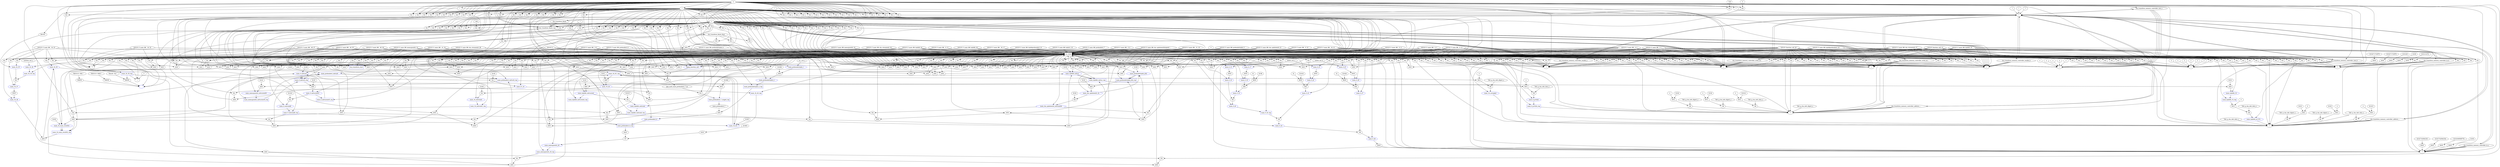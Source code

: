 //----------------------------------------------------------------------------//
// Generated by LegUp High-Level Synthesis Tool Version 4.0 (http://legup.org)
// Compiled: Sun Jun 19 18:41:14 2016
// University of Toronto
// For research and academic purposes only. Commercial use is prohibited.
// Please send bugs to: legup@eecg.toronto.edu
// Date: Sun Apr 23 10:50:58 2017
//----------------------------------------------------------------------------//

digraph {
Node0x3744cf0[label="?"];
Node0x3749350[label="0"];
Node0x3749350 -> Node0x3744cf0;
Node0x3749ee0[label="EQ"];
Node0x3749ee0 -> Node0x3744cf0;
Node0x374a260[label="EQ"];
Node0x374a260 -> Node0x3744cf0;
Node0x378a710[label="EQ"];
Node0x378a710 -> Node0x3744cf0;
Node0x3744f70[label="?"];
Node0x3749350 -> Node0x3744f70;
Node0x37461d0[label="sha_transform_memory_controller_enable_a"];
Node0x37461d0 -> Node0x3744f70;
Node0x37461d0 -> Node0x3744f70;
Node0x37461d0 -> Node0x3744f70;
Node0x37461d0 -> Node0x3744f70;
Node0x3750f40[label="1"];
Node0x3750f40 -> Node0x3744f70;
Node0x3750f40 -> Node0x3744f70;
Node0x3750f40 -> Node0x3744f70;
Node0x3750f40 -> Node0x3744f70;
Node0x3750f40 -> Node0x3744f70;
Node0x378ab70[label="EQ"];
Node0x378ab70 -> Node0x3744f70;
Node0x378b070[label="EQ"];
Node0x378b070 -> Node0x3744f70;
Node0x378b330[label="EQ"];
Node0x378b330 -> Node0x3744f70;
Node0x378b5f0[label="EQ"];
Node0x378b5f0 -> Node0x3744f70;
Node0x378b8b0[label="EQ"];
Node0x378b8b0 -> Node0x3744f70;
Node0x378bb70[label="EQ"];
Node0x378bb70 -> Node0x3744f70;
Node0x378be30[label="EQ"];
Node0x378be30 -> Node0x3744f70;
Node0x378c180[label="EQ"];
Node0x378c180 -> Node0x3744f70;
Node0x378c440[label="EQ"];
Node0x378c440 -> Node0x3744f70;
Node0x37450a0[label="?"];
Node0x3749350 -> Node0x37450a0;
Node0x3746470[label="sha_transform_memory_controller_address_..."];
Node0x3746470 -> Node0x37450a0;
Node0x3746470 -> Node0x37450a0;
Node0x3746470 -> Node0x37450a0;
Node0x3746470 -> Node0x37450a0;
Node0x378c8f0[label="`TAG_g_sha_info_digest_a"];
Node0x378c8f0 -> Node0x37450a0;
Node0x378caf0[label="OR"];
Node0x378caf0 -> Node0x37450a0;
Node0x378d550[label="OR"];
Node0x378d550 -> Node0x37450a0;
Node0x378df90[label="main_9_p102iii_reg",shape=box,color=blue];
Node0x378df90 -> Node0x37450a0;
Node0x378f220[label="OR"];
Node0x378f220 -> Node0x37450a0;
Node0x378fc60[label="EQ"];
Node0x378fc60 -> Node0x37450a0;
Node0x378ff20[label="EQ"];
Node0x378ff20 -> Node0x37450a0;
Node0x37901e0[label="EQ"];
Node0x37901e0 -> Node0x37450a0;
Node0x37904a0[label="EQ"];
Node0x37904a0 -> Node0x37450a0;
Node0x3790760[label="EQ"];
Node0x3790760 -> Node0x37450a0;
Node0x3790a20[label="EQ"];
Node0x3790a20 -> Node0x37450a0;
Node0x3790ce0[label="EQ"];
Node0x3790ce0 -> Node0x37450a0;
Node0x3791030[label="EQ"];
Node0x3791030 -> Node0x37450a0;
Node0x37912f0[label="EQ"];
Node0x37912f0 -> Node0x37450a0;
Node0x37451e0[label="?"];
Node0x3749350 -> Node0x37451e0;
Node0x3746df0[label="sha_transform_memory_controller_write_en..."];
Node0x3746df0 -> Node0x37451e0;
Node0x3746df0 -> Node0x37451e0;
Node0x3746df0 -> Node0x37451e0;
Node0x3746df0 -> Node0x37451e0;
Node0x3750f40 -> Node0x37451e0;
Node0x3750f40 -> Node0x37451e0;
Node0x3750f40 -> Node0x37451e0;
Node0x3750f40 -> Node0x37451e0;
Node0x3750f40 -> Node0x37451e0;
Node0x3791750[label="EQ"];
Node0x3791750 -> Node0x37451e0;
Node0x3791c50[label="EQ"];
Node0x3791c50 -> Node0x37451e0;
Node0x3791f10[label="EQ"];
Node0x3791f10 -> Node0x37451e0;
Node0x37921d0[label="EQ"];
Node0x37921d0 -> Node0x37451e0;
Node0x3792490[label="EQ"];
Node0x3792490 -> Node0x37451e0;
Node0x3792750[label="EQ"];
Node0x3792750 -> Node0x37451e0;
Node0x3792a10[label="EQ"];
Node0x3792a10 -> Node0x37451e0;
Node0x3792d60[label="EQ"];
Node0x3792d60 -> Node0x37451e0;
Node0x3793020[label="EQ"];
Node0x3793020 -> Node0x37451e0;
Node0x3745310[label="?"];
Node0x3749350 -> Node0x3745310;
Node0x3747050[label="sha_transform_memory_controller_in_a"];
Node0x3747050 -> Node0x3745310;
Node0x3747050 -> Node0x3745310;
Node0x3747050 -> Node0x3745310;
Node0x3747050 -> Node0x3745310;
Node0x37934d0[label="ZEXT"];
Node0x37934d0 -> Node0x3745310;
Node0x37938f0[label="ZEXT"];
Node0x37938f0 -> Node0x3745310;
Node0x3793d10[label="ZEXT"];
Node0x3793d10 -> Node0x3745310;
Node0x3794130[label="ZEXT"];
Node0x3794130 -> Node0x3745310;
Node0x379b910[label="ZEXT"];
Node0x379b910 -> Node0x3745310;
Node0x379bd10[label="EQ"];
Node0x379bd10 -> Node0x3745310;
Node0x379bff0[label="EQ"];
Node0x379bff0 -> Node0x3745310;
Node0x379c2b0[label="EQ"];
Node0x379c2b0 -> Node0x3745310;
Node0x379c570[label="EQ"];
Node0x379c570 -> Node0x3745310;
Node0x379c830[label="EQ"];
Node0x379c830 -> Node0x3745310;
Node0x379caf0[label="EQ"];
Node0x379caf0 -> Node0x3745310;
Node0x379cdb0[label="EQ"];
Node0x379cdb0 -> Node0x3745310;
Node0x379d100[label="EQ"];
Node0x379d100 -> Node0x3745310;
Node0x379d3c0[label="EQ"];
Node0x379d3c0 -> Node0x3745310;
Node0x3745460[label="?"];
Node0x3749350 -> Node0x3745460;
Node0x3747340[label="sha_transform_memory_controller_size_a"];
Node0x3747340 -> Node0x3745460;
Node0x3747340 -> Node0x3745460;
Node0x3747340 -> Node0x3745460;
Node0x3747340 -> Node0x3745460;
Node0x379d870[label="2"];
Node0x379d870 -> Node0x3745460;
Node0x379da70[label="2"];
Node0x379da70 -> Node0x3745460;
Node0x379dc70[label="2"];
Node0x379dc70 -> Node0x3745460;
Node0x379de70[label="2"];
Node0x379de70 -> Node0x3745460;
Node0x379e0b0[label="2"];
Node0x379e0b0 -> Node0x3745460;
Node0x379e2b0[label="EQ"];
Node0x379e2b0 -> Node0x3745460;
Node0x379e590[label="EQ"];
Node0x379e590 -> Node0x3745460;
Node0x379e850[label="EQ"];
Node0x379e850 -> Node0x3745460;
Node0x379eb10[label="EQ"];
Node0x379eb10 -> Node0x3745460;
Node0x379edd0[label="EQ"];
Node0x379edd0 -> Node0x3745460;
Node0x379f090[label="EQ"];
Node0x379f090 -> Node0x3745460;
Node0x379f350[label="EQ"];
Node0x379f350 -> Node0x3745460;
Node0x379f6a0[label="EQ"];
Node0x379f6a0 -> Node0x3745460;
Node0x379f960[label="EQ"];
Node0x379f960 -> Node0x3745460;
Node0x37456c0[label="?"];
Node0x3749350 -> Node0x37456c0;
Node0x37476a0[label="sha_transform_memory_controller_enable_b"];
Node0x37476a0 -> Node0x37456c0;
Node0x37476a0 -> Node0x37456c0;
Node0x37476a0 -> Node0x37456c0;
Node0x37476a0 -> Node0x37456c0;
Node0x3750f40 -> Node0x37456c0;
Node0x3750f40 -> Node0x37456c0;
Node0x3750f40 -> Node0x37456c0;
Node0x3750f40 -> Node0x37456c0;
Node0x3750f40 -> Node0x37456c0;
Node0x3750f40 -> Node0x37456c0;
Node0x379fe60[label="EQ"];
Node0x379fe60 -> Node0x37456c0;
Node0x37a03b0[label="EQ"];
Node0x37a03b0 -> Node0x37456c0;
Node0x37a0670[label="EQ"];
Node0x37a0670 -> Node0x37456c0;
Node0x37a0930[label="EQ"];
Node0x37a0930 -> Node0x37456c0;
Node0x37a0bf0[label="EQ"];
Node0x37a0bf0 -> Node0x37456c0;
Node0x37a0eb0[label="EQ"];
Node0x37a0eb0 -> Node0x37456c0;
Node0x37a1200[label="EQ"];
Node0x37a1200 -> Node0x37456c0;
Node0x37a14c0[label="EQ"];
Node0x37a14c0 -> Node0x37456c0;
Node0x37a1780[label="EQ"];
Node0x37a1780 -> Node0x37456c0;
Node0x37a1a40[label="EQ"];
Node0x37a1a40 -> Node0x37456c0;
Node0x37457f0[label="?"];
Node0x3749350 -> Node0x37457f0;
Node0x3747920[label="sha_transform_memory_controller_address_..."];
Node0x3747920 -> Node0x37457f0;
Node0x3747920 -> Node0x37457f0;
Node0x3747920 -> Node0x37457f0;
Node0x3747920 -> Node0x37457f0;
Node0x37a1ef0[label="OR"];
Node0x37a1ef0 -> Node0x37457f0;
Node0x37a2950[label="OR"];
Node0x37a2950 -> Node0x37457f0;
Node0x37a3390[label="`TAG_g_sha_info_data_a"];
Node0x37a3390 -> Node0x37457f0;
Node0x37a3570[label="main_lrphi8ii_p11i7ii",color=blue];
Node0x37a3570 -> Node0x37457f0;
Node0x37a5120[label="OR"];
Node0x37a5120 -> Node0x37457f0;
Node0x37a5b60[label="main_34_scevgep2",color=blue];
Node0x37a5b60 -> Node0x37457f0;
Node0x37a68d0[label="EQ"];
Node0x37a68d0 -> Node0x37457f0;
Node0x37a6b90[label="EQ"];
Node0x37a6b90 -> Node0x37457f0;
Node0x37a6e50[label="EQ"];
Node0x37a6e50 -> Node0x37457f0;
Node0x37a7110[label="EQ"];
Node0x37a7110 -> Node0x37457f0;
Node0x37a73d0[label="EQ"];
Node0x37a73d0 -> Node0x37457f0;
Node0x37a7690[label="EQ"];
Node0x37a7690 -> Node0x37457f0;
Node0x37a79e0[label="EQ"];
Node0x37a79e0 -> Node0x37457f0;
Node0x37a7ca0[label="EQ"];
Node0x37a7ca0 -> Node0x37457f0;
Node0x37a7f60[label="EQ"];
Node0x37a7f60 -> Node0x37457f0;
Node0x37a8220[label="EQ"];
Node0x37a8220 -> Node0x37457f0;
Node0x3745920[label="?"];
Node0x3749350 -> Node0x3745920;
Node0x3747ba0[label="sha_transform_memory_controller_write_en..."];
Node0x3747ba0 -> Node0x3745920;
Node0x3747ba0 -> Node0x3745920;
Node0x3747ba0 -> Node0x3745920;
Node0x3747ba0 -> Node0x3745920;
Node0x3750f40 -> Node0x3745920;
Node0x3750f40 -> Node0x3745920;
Node0x3750f40 -> Node0x3745920;
Node0x3750f40 -> Node0x3745920;
Node0x3750f40 -> Node0x3745920;
Node0x3749350 -> Node0x3745920;
Node0x37a8680[label="EQ"];
Node0x37a8680 -> Node0x3745920;
Node0x37a8bd0[label="EQ"];
Node0x37a8bd0 -> Node0x3745920;
Node0x37a8e90[label="EQ"];
Node0x37a8e90 -> Node0x3745920;
Node0x37a9150[label="EQ"];
Node0x37a9150 -> Node0x3745920;
Node0x37a9410[label="EQ"];
Node0x37a9410 -> Node0x3745920;
Node0x37a96d0[label="EQ"];
Node0x37a96d0 -> Node0x3745920;
Node0x37a9a20[label="EQ"];
Node0x37a9a20 -> Node0x3745920;
Node0x37a9ce0[label="EQ"];
Node0x37a9ce0 -> Node0x3745920;
Node0x37a9fa0[label="EQ"];
Node0x37a9fa0 -> Node0x3745920;
Node0x37aa260[label="EQ"];
Node0x37aa260 -> Node0x3745920;
Node0x37453d0[label="?"];
Node0x3749350 -> Node0x37453d0;
Node0x37472f0[label="sha_transform_memory_controller_in_b"];
Node0x37472f0 -> Node0x37453d0;
Node0x37472f0 -> Node0x37453d0;
Node0x37472f0 -> Node0x37453d0;
Node0x37472f0 -> Node0x37453d0;
Node0x37aa710[label="ZEXT"];
Node0x37aa710 -> Node0x37453d0;
Node0x37aab30[label="ZEXT"];
Node0x37aab30 -> Node0x37453d0;
Node0x37aaf50[label="ZEXT"];
Node0x37aaf50 -> Node0x37453d0;
Node0x37ab370[label="ZEXT"];
Node0x37ab370 -> Node0x37453d0;
Node0x37ab7d0[label="ZEXT"];
Node0x37ab7d0 -> Node0x37453d0;
Node0x37abbf0[label="EQ"];
Node0x37abbf0 -> Node0x37453d0;
Node0x37abed0[label="EQ"];
Node0x37abed0 -> Node0x37453d0;
Node0x37ac190[label="EQ"];
Node0x37ac190 -> Node0x37453d0;
Node0x37ac450[label="EQ"];
Node0x37ac450 -> Node0x37453d0;
Node0x37ac710[label="EQ"];
Node0x37ac710 -> Node0x37453d0;
Node0x37ac9d0[label="EQ"];
Node0x37ac9d0 -> Node0x37453d0;
Node0x37acc90[label="EQ"];
Node0x37acc90 -> Node0x37453d0;
Node0x37acfe0[label="EQ"];
Node0x37acfe0 -> Node0x37453d0;
Node0x37ad2a0[label="EQ"];
Node0x37ad2a0 -> Node0x37453d0;
Node0x3745bc0[label="?"];
Node0x3749350 -> Node0x3745bc0;
Node0x3748120[label="sha_transform_memory_controller_size_b"];
Node0x3748120 -> Node0x3745bc0;
Node0x3748120 -> Node0x3745bc0;
Node0x3748120 -> Node0x3745bc0;
Node0x3748120 -> Node0x3745bc0;
Node0x37ad750[label="2"];
Node0x37ad750 -> Node0x3745bc0;
Node0x37ad950[label="2"];
Node0x37ad950 -> Node0x3745bc0;
Node0x37adb50[label="2"];
Node0x37adb50 -> Node0x3745bc0;
Node0x37add50[label="2"];
Node0x37add50 -> Node0x3745bc0;
Node0x37adf90[label="2"];
Node0x37adf90 -> Node0x3745bc0;
Node0x37ae190[label="2"];
Node0x37ae190 -> Node0x3745bc0;
Node0x37ae390[label="EQ"];
Node0x37ae390 -> Node0x3745bc0;
Node0x37ae670[label="EQ"];
Node0x37ae670 -> Node0x3745bc0;
Node0x37ae930[label="EQ"];
Node0x37ae930 -> Node0x3745bc0;
Node0x37aebf0[label="EQ"];
Node0x37aebf0 -> Node0x3745bc0;
Node0x37aeeb0[label="EQ"];
Node0x37aeeb0 -> Node0x3745bc0;
Node0x37af170[label="EQ"];
Node0x37af170 -> Node0x3745bc0;
Node0x37af4c0[label="EQ"];
Node0x37af4c0 -> Node0x3745bc0;
Node0x37af780[label="EQ"];
Node0x37af780 -> Node0x3745bc0;
Node0x37afa40[label="EQ"];
Node0x37afa40 -> Node0x3745bc0;
Node0x37afd00[label="EQ"];
Node0x37afd00 -> Node0x3745bc0;
Node0x3745e20[label="?"];
Node0x37afff0[label="0"];
Node0x37afff0 -> Node0x3745e20;
Node0x3783d40[label="main_34_39_reg",shape=box,color=blue];
Node0x3783d40 -> Node0x3745e20;
Node0x37b0260[label="EQ"];
Node0x37b0260 -> Node0x3745e20;
Node0x37b0530[label="EQ"];
Node0x37b0530 -> Node0x3745e20;
Node0x37cfde0[label="",color=blue,color=blue,color=blue];
Node0x37cfee0[label="WRITE"];
Node0x37cfee0 -> Node0x37cfde0;
Node0x37d0390[label="WRITE"];
Node0x37d0390 -> Node0x37cfde0;
Node0x37d0790[label="WRITE"];
Node0x37d0790 -> Node0x37cfde0;
Node0x37d0bc0[label="EQ"];
Node0x37d0bc0 -> Node0x37cfde0;
Node0x37d0ea0[label="EQ"];
Node0x37d0ea0 -> Node0x37cfde0;
Node0x37d1180[label="EQ"];
Node0x37d1180 -> Node0x37cfde0;
Node0x3744e40[label="?"];
Node0x3744e40 -> Node0x3749ee0;
Node0x3749350 -> Node0x3749ee0;
Node0x374a470[label="cur_state",shape=box];
Node0x374a470 -> Node0x374a260;
Node0x374a670[label="LEGUP_0"];
Node0x374a670 -> Node0x374a260;
Node0x374a470 -> Node0x378a710;
Node0x37502b0[label="LEGUP_F_main_BB__48_37"];
Node0x37502b0 -> Node0x378a710;
Node0x3745f50[label="?"];
Node0x3745f50 -> Node0x37461d0;
Node0x374a470 -> Node0x378ab70;
Node0x374ca90[label="LEGUP_function_call_15"];
Node0x374ca90 -> Node0x378ab70;
Node0x374a470 -> Node0x378b070;
Node0x374ca90 -> Node0x378b070;
Node0x374a470 -> Node0x378b330;
Node0x374cce0[label="LEGUP_function_call_29"];
Node0x374cce0 -> Node0x378b330;
Node0x374a470 -> Node0x378b5f0;
Node0x374cce0 -> Node0x378b5f0;
Node0x374a470 -> Node0x378b8b0;
Node0x374a890[label="LEGUP_F_main_BB__0_1"];
Node0x374a890 -> Node0x378b8b0;
Node0x374a470 -> Node0x378bb70;
Node0x374ab40[label="LEGUP_F_main_BB__0_2"];
Node0x374ab40 -> Node0x378bb70;
Node0x374a470 -> Node0x378be30;
Node0x374adb0[label="LEGUP_F_main_BB__0_3"];
Node0x374adb0 -> Node0x378be30;
Node0x374a470 -> Node0x378c180;
Node0x374c350[label="LEGUP_F_main_BB__9_12"];
Node0x374c350 -> Node0x378c180;
Node0x374a470 -> Node0x378c440;
Node0x374e8e0[label="LEGUP_F_main_BB_sha_streamexit_27"];
Node0x374e8e0 -> Node0x378c440;
Node0x3745f50 -> Node0x3746470;
Node0x378ccf0[label="`TAG_g_sha_info_digest_a"];
Node0x378ccf0 -> Node0x378caf0;
Node0x378cf10[label="MUL"];
Node0x378cf10 -> Node0x378caf0;
Node0x378d730[label="`TAG_g_sha_info_digest_a"];
Node0x378d730 -> Node0x378d550;
Node0x378d950[label="MUL"];
Node0x378d950 -> Node0x378d550;
Node0x378e1b0[label="main_9_p102iii",color=blue];
Node0x378e1b0 -> Node0x378df90;
Node0x378ef60[label="EQ"];
Node0x378ef60 -> Node0x378df90;
Node0x378f400[label="`TAG_g_sha_info_data_a"];
Node0x378f400 -> Node0x378f220;
Node0x378f620[label="MUL"];
Node0x378f620 -> Node0x378f220;
Node0x374a470 -> Node0x378fc60;
Node0x374ca90 -> Node0x378fc60;
Node0x374a470 -> Node0x378ff20;
Node0x374ca90 -> Node0x378ff20;
Node0x374a470 -> Node0x37901e0;
Node0x374cce0 -> Node0x37901e0;
Node0x374a470 -> Node0x37904a0;
Node0x374cce0 -> Node0x37904a0;
Node0x374a470 -> Node0x3790760;
Node0x374a890 -> Node0x3790760;
Node0x374a470 -> Node0x3790a20;
Node0x374ab40 -> Node0x3790a20;
Node0x374a470 -> Node0x3790ce0;
Node0x374adb0 -> Node0x3790ce0;
Node0x374a470 -> Node0x3791030;
Node0x374c350 -> Node0x3791030;
Node0x374a470 -> Node0x37912f0;
Node0x374e8e0 -> Node0x37912f0;
Node0x3745f50 -> Node0x3746df0;
Node0x374a470 -> Node0x3791750;
Node0x374ca90 -> Node0x3791750;
Node0x374a470 -> Node0x3791c50;
Node0x374ca90 -> Node0x3791c50;
Node0x374a470 -> Node0x3791f10;
Node0x374cce0 -> Node0x3791f10;
Node0x374a470 -> Node0x37921d0;
Node0x374cce0 -> Node0x37921d0;
Node0x374a470 -> Node0x3792490;
Node0x374a890 -> Node0x3792490;
Node0x374a470 -> Node0x3792750;
Node0x374ab40 -> Node0x3792750;
Node0x374a470 -> Node0x3792a10;
Node0x374adb0 -> Node0x3792a10;
Node0x374a470 -> Node0x3792d60;
Node0x374c350 -> Node0x3792d60;
Node0x374a470 -> Node0x3793020;
Node0x374e8e0 -> Node0x3793020;
Node0x3745f50 -> Node0x3747050;
Node0x37936d0[label="32'd1732584193"];
Node0x37936d0 -> Node0x37934d0;
Node0x3793af0[label="-32'd1732584194"];
Node0x3793af0 -> Node0x37938f0;
Node0x3793f10[label="-32'd1009589776"];
Node0x3793f10 -> Node0x3793d10;
Node0x3794370[label="main_9_28",color=blue];
Node0x3794370 -> Node0x3794130;
Node0x379baf0[label="32'd0"];
Node0x379baf0 -> Node0x379b910;
Node0x374a470 -> Node0x379bd10;
Node0x374ca90 -> Node0x379bd10;
Node0x374a470 -> Node0x379bff0;
Node0x374ca90 -> Node0x379bff0;
Node0x374a470 -> Node0x379c2b0;
Node0x374cce0 -> Node0x379c2b0;
Node0x374a470 -> Node0x379c570;
Node0x374cce0 -> Node0x379c570;
Node0x374a470 -> Node0x379c830;
Node0x374a890 -> Node0x379c830;
Node0x374a470 -> Node0x379caf0;
Node0x374ab40 -> Node0x379caf0;
Node0x374a470 -> Node0x379cdb0;
Node0x374adb0 -> Node0x379cdb0;
Node0x374a470 -> Node0x379d100;
Node0x374c350 -> Node0x379d100;
Node0x374a470 -> Node0x379d3c0;
Node0x374e8e0 -> Node0x379d3c0;
Node0x3745f50 -> Node0x3747340;
Node0x3749350 -> Node0x3747340;
Node0x374a470 -> Node0x379e2b0;
Node0x374ca90 -> Node0x379e2b0;
Node0x374a470 -> Node0x379e590;
Node0x374ca90 -> Node0x379e590;
Node0x374a470 -> Node0x379e850;
Node0x374cce0 -> Node0x379e850;
Node0x374a470 -> Node0x379eb10;
Node0x374cce0 -> Node0x379eb10;
Node0x374a470 -> Node0x379edd0;
Node0x374a890 -> Node0x379edd0;
Node0x374a470 -> Node0x379f090;
Node0x374ab40 -> Node0x379f090;
Node0x374a470 -> Node0x379f350;
Node0x374adb0 -> Node0x379f350;
Node0x374a470 -> Node0x379f6a0;
Node0x374c350 -> Node0x379f6a0;
Node0x374a470 -> Node0x379f960;
Node0x374e8e0 -> Node0x379f960;
Node0x3745f50 -> Node0x37476a0;
Node0x374a470 -> Node0x379fe60;
Node0x374ca90 -> Node0x379fe60;
Node0x374a470 -> Node0x37a03b0;
Node0x374ca90 -> Node0x37a03b0;
Node0x374a470 -> Node0x37a0670;
Node0x374cce0 -> Node0x37a0670;
Node0x374a470 -> Node0x37a0930;
Node0x374cce0 -> Node0x37a0930;
Node0x374a470 -> Node0x37a0bf0;
Node0x374a890 -> Node0x37a0bf0;
Node0x374a470 -> Node0x37a0eb0;
Node0x374ab40 -> Node0x37a0eb0;
Node0x374a470 -> Node0x37a1200;
Node0x374dd00[label="LEGUP_F_main_BB_lrphi8preheaderii_22"];
Node0x374dd00 -> Node0x37a1200;
Node0x374a470 -> Node0x37a14c0;
Node0x374e440[label="LEGUP_F_main_BB_lrphi8ii_25"];
Node0x374e440 -> Node0x37a14c0;
Node0x374a470 -> Node0x37a1780;
Node0x374e8e0 -> Node0x37a1780;
Node0x374a470 -> Node0x37a1a40;
Node0x374f4d0[label="LEGUP_F_main_BB__34_31"];
Node0x374f4d0 -> Node0x37a1a40;
Node0x3745f50 -> Node0x3747920;
Node0x37a20f0[label="`TAG_g_sha_info_digest_a"];
Node0x37a20f0 -> Node0x37a1ef0;
Node0x37a2310[label="MUL"];
Node0x37a2310 -> Node0x37a1ef0;
Node0x37a2b30[label="`TAG_g_sha_info_digest_a"];
Node0x37a2b30 -> Node0x37a2950;
Node0x37a2d50[label="MUL"];
Node0x37a2d50 -> Node0x37a2950;
Node0x37a37b0[label="OR"];
Node0x37a37b0 -> Node0x37a3570;
Node0x37a4e60[label="EQ"];
Node0x37a4e60 -> Node0x37a3570;
Node0x37a5300[label="`TAG_g_sha_info_data_a"];
Node0x37a5300 -> Node0x37a5120;
Node0x37a5520[label="MUL"];
Node0x37a5520 -> Node0x37a5120;
Node0x37a5d40[label="OR"];
Node0x37a5d40 -> Node0x37a5b60;
Node0x37a6610[label="EQ"];
Node0x37a6610 -> Node0x37a5b60;
Node0x374a470 -> Node0x37a68d0;
Node0x374ca90 -> Node0x37a68d0;
Node0x374a470 -> Node0x37a6b90;
Node0x374ca90 -> Node0x37a6b90;
Node0x374a470 -> Node0x37a6e50;
Node0x374cce0 -> Node0x37a6e50;
Node0x374a470 -> Node0x37a7110;
Node0x374cce0 -> Node0x37a7110;
Node0x374a470 -> Node0x37a73d0;
Node0x374a890 -> Node0x37a73d0;
Node0x374a470 -> Node0x37a7690;
Node0x374ab40 -> Node0x37a7690;
Node0x374a470 -> Node0x37a79e0;
Node0x374dd00 -> Node0x37a79e0;
Node0x374a470 -> Node0x37a7ca0;
Node0x374e440 -> Node0x37a7ca0;
Node0x374a470 -> Node0x37a7f60;
Node0x374e8e0 -> Node0x37a7f60;
Node0x374a470 -> Node0x37a8220;
Node0x374f4d0 -> Node0x37a8220;
Node0x3745f50 -> Node0x3747ba0;
Node0x374a470 -> Node0x37a8680;
Node0x374ca90 -> Node0x37a8680;
Node0x374a470 -> Node0x37a8bd0;
Node0x374ca90 -> Node0x37a8bd0;
Node0x374a470 -> Node0x37a8e90;
Node0x374cce0 -> Node0x37a8e90;
Node0x374a470 -> Node0x37a9150;
Node0x374cce0 -> Node0x37a9150;
Node0x374a470 -> Node0x37a9410;
Node0x374a890 -> Node0x37a9410;
Node0x374a470 -> Node0x37a96d0;
Node0x374ab40 -> Node0x37a96d0;
Node0x374a470 -> Node0x37a9a20;
Node0x374dd00 -> Node0x37a9a20;
Node0x374a470 -> Node0x37a9ce0;
Node0x374e440 -> Node0x37a9ce0;
Node0x374a470 -> Node0x37a9fa0;
Node0x374e8e0 -> Node0x37a9fa0;
Node0x374a470 -> Node0x37aa260;
Node0x374f4d0 -> Node0x37aa260;
Node0x3745f50 -> Node0x37472f0;
Node0x37aa910[label="-32'd271733879"];
Node0x37aa910 -> Node0x37aa710;
Node0x37aad30[label="32'd271733878"];
Node0x37aad30 -> Node0x37aab30;
Node0x37ab150[label="32'd128"];
Node0x37ab150 -> Node0x37aaf50;
Node0x37ab5b0[label="32'd0"];
Node0x37ab5b0 -> Node0x37ab370;
Node0x37ab9d0[label="32'd131072"];
Node0x37ab9d0 -> Node0x37ab7d0;
Node0x374a470 -> Node0x37abbf0;
Node0x374ca90 -> Node0x37abbf0;
Node0x374a470 -> Node0x37abed0;
Node0x374ca90 -> Node0x37abed0;
Node0x374a470 -> Node0x37ac190;
Node0x374cce0 -> Node0x37ac190;
Node0x374a470 -> Node0x37ac450;
Node0x374cce0 -> Node0x37ac450;
Node0x374a470 -> Node0x37ac710;
Node0x374a890 -> Node0x37ac710;
Node0x374a470 -> Node0x37ac9d0;
Node0x374ab40 -> Node0x37ac9d0;
Node0x374a470 -> Node0x37acc90;
Node0x374dd00 -> Node0x37acc90;
Node0x374a470 -> Node0x37acfe0;
Node0x374e440 -> Node0x37acfe0;
Node0x374a470 -> Node0x37ad2a0;
Node0x374e8e0 -> Node0x37ad2a0;
Node0x3745f50 -> Node0x3748120;
Node0x3749350 -> Node0x3748120;
Node0x374a470 -> Node0x37ae390;
Node0x374ca90 -> Node0x37ae390;
Node0x374a470 -> Node0x37ae670;
Node0x374ca90 -> Node0x37ae670;
Node0x374a470 -> Node0x37ae930;
Node0x374cce0 -> Node0x37ae930;
Node0x374a470 -> Node0x37aebf0;
Node0x374cce0 -> Node0x37aebf0;
Node0x374a470 -> Node0x37aeeb0;
Node0x374a890 -> Node0x37aeeb0;
Node0x374a470 -> Node0x37af170;
Node0x374ab40 -> Node0x37af170;
Node0x374a470 -> Node0x37af4c0;
Node0x374dd00 -> Node0x37af4c0;
Node0x374a470 -> Node0x37af780;
Node0x374e440 -> Node0x37af780;
Node0x374a470 -> Node0x37afa40;
Node0x374e8e0 -> Node0x37afa40;
Node0x374a470 -> Node0x37afd00;
Node0x374f4d0 -> Node0x37afd00;
Node0x3783f60[label="main_34_39",color=blue];
Node0x3783f60 -> Node0x3783d40;
Node0x3787090[label="EQ"];
Node0x3787090 -> Node0x3783d40;
Node0x374a470 -> Node0x37b0260;
Node0x374a670 -> Node0x37b0260;
Node0x374a470 -> Node0x37b0530;
Node0x37502b0 -> Node0x37b0530;
Node0x37d0100[label="\"Result: %d \""];
Node0x37d0100 -> Node0x37cfee0;
Node0x3783d40 -> Node0x37cfee0;
Node0x37d0590[label="\"RESULT: PASS \""];
Node0x37d0590 -> Node0x37d0390;
Node0x37d09c0[label="\"RESULT: FAIL \""];
Node0x37d09c0 -> Node0x37d0790;
Node0x374a470 -> Node0x37d0bc0;
Node0x374fbc0[label="LEGUP_F_main_BB__41_34"];
Node0x374fbc0 -> Node0x37d0bc0;
Node0x374a470 -> Node0x37d0ea0;
Node0x374fe60[label="LEGUP_F_main_BB__44_35"];
Node0x374fe60 -> Node0x37d0ea0;
Node0x374a470 -> Node0x37d1180;
Node0x3750060[label="LEGUP_F_main_BB__46_36"];
Node0x3750060 -> Node0x37d1180;
Node0x3749350 -> Node0x3744e40;
Node0x374a670 -> Node0x374a470;
Node0x374a890 -> Node0x374a470;
Node0x374a670 -> Node0x374a470;
Node0x374a890 -> Node0x374a470;
Node0x374ab40 -> Node0x374a470;
Node0x374ab40 -> Node0x374a470;
Node0x374adb0 -> Node0x374a470;
Node0x374adb0 -> Node0x374a470;
Node0x374b000[label="LEGUP_F_main_BB__0_4"];
Node0x374b000 -> Node0x374a470;
Node0x374b000 -> Node0x374a470;
Node0x374b290[label="LEGUP_F_main_BB_preheaderlrphii_5"];
Node0x374b290 -> Node0x374a470;
Node0x374b290 -> Node0x374a470;
Node0x374b4e0[label="LEGUP_F_main_BB_preheaderlrphii_6"];
Node0x374b4e0 -> Node0x374a470;
Node0x374b4e0 -> Node0x374a470;
Node0x374b730[label="LEGUP_F_main_BB_preheaderii_7"];
Node0x374b730 -> Node0x374a470;
Node0x374b730 -> Node0x374a470;
Node0x374b980[label="LEGUP_F_main_BB_preheaderii_8"];
Node0x374b980 -> Node0x374a470;
Node0x374b980 -> Node0x374a470;
Node0x374bc60[label="LEGUP_F_main_BB__9_9"];
Node0x374bc60 -> Node0x374a470;
Node0x374bc60 -> Node0x374a470;
Node0x374beb0[label="LEGUP_F_main_BB__9_10"];
Node0x374beb0 -> Node0x374a470;
Node0x374beb0 -> Node0x374a470;
Node0x374c100[label="LEGUP_F_main_BB__9_11"];
Node0x374c100 -> Node0x374a470;
Node0x374c100 -> Node0x374a470;
Node0x374c350 -> Node0x374a470;
Node0x374c350 -> Node0x374a470;
Node0x374c5a0[label="LEGUP_F_main_BB__9_13"];
Node0x374c5a0 -> Node0x374a470;
Node0x374c5a0 -> Node0x374a470;
Node0x374c7f0[label="LEGUP_F_main_BB_memcpyexitii_14"];
Node0x374c7f0 -> Node0x374a470;
Node0x374bc60 -> Node0x374a470;
Node0x374c7f0 -> Node0x374a470;
Node0x374ca90 -> Node0x374a470;
Node0x374ca90 -> Node0x374a470;
Node0x374bad0[label="LEGUP_F_main_BB_memcpyexitii_16"];
Node0x374bad0 -> Node0x374a470;
Node0x374ca90 -> Node0x374a470;
Node0x374bad0 -> Node0x374a470;
Node0x374b730 -> Node0x374a470;
Node0x374d0d0[label="LEGUP_F_main_BB__30_17"];
Node0x374d0d0 -> Node0x374a470;
Node0x374d0d0 -> Node0x374a470;
Node0x374d320[label="LEGUP_F_main_BB_lrphii1i_18"];
Node0x374d320 -> Node0x374a470;
Node0x374d520[label="LEGUP_F_main_BB_sha_updateexiti_21"];
Node0x374d520 -> Node0x374a470;
Node0x374d320 -> Node0x374a470;
Node0x374d770[label="LEGUP_F_main_BB__31_19"];
Node0x374d770 -> Node0x374a470;
Node0x374d770 -> Node0x374a470;
Node0x374d9c0[label="LEGUP_F_main_BB_sha_updateexitiloopexit_..."];
Node0x374d9c0 -> Node0x374a470;
Node0x374d770 -> Node0x374a470;
Node0x374d9c0 -> Node0x374a470;
Node0x374d520 -> Node0x374a470;
Node0x374d520 -> Node0x374a470;
Node0x374dd00 -> Node0x374a470;
Node0x374b290 -> Node0x374a470;
Node0x374dd00 -> Node0x374a470;
Node0x374dfa0[label="LEGUP_F_main_BB_lrphi8preheaderii_23"];
Node0x374dfa0 -> Node0x374a470;
Node0x374dfa0 -> Node0x374a470;
Node0x374e1f0[label="LEGUP_F_main_BB_lrphi8ii_24"];
Node0x374e1f0 -> Node0x374a470;
Node0x374e1f0 -> Node0x374a470;
Node0x374e440 -> Node0x374a470;
Node0x374e440 -> Node0x374a470;
Node0x374e690[label="LEGUP_F_main_BB_lrphi8ii_26"];
Node0x374e690 -> Node0x374a470;
Node0x374e690 -> Node0x374a470;
Node0x374e8e0 -> Node0x374a470;
Node0x374e1f0 -> Node0x374a470;
Node0x374e8e0 -> Node0x374a470;
Node0x374eb80[label="LEGUP_F_main_BB_sha_streamexit_28"];
Node0x374eb80 -> Node0x374a470;
Node0x374eb80 -> Node0x374a470;
Node0x374cce0 -> Node0x374a470;
Node0x374cce0 -> Node0x374a470;
Node0x374f230[label="LEGUP_F_main_BB_sha_streamexit_30"];
Node0x374f230 -> Node0x374a470;
Node0x374cce0 -> Node0x374a470;
Node0x374f230 -> Node0x374a470;
Node0x374f4d0 -> Node0x374a470;
Node0x374f4d0 -> Node0x374a470;
Node0x374f720[label="LEGUP_F_main_BB__34_32"];
Node0x374f720 -> Node0x374a470;
Node0x374f720 -> Node0x374a470;
Node0x374f970[label="LEGUP_F_main_BB__34_33"];
Node0x374f970 -> Node0x374a470;
Node0x374f970 -> Node0x374a470;
Node0x374fbc0 -> Node0x374a470;
Node0x374f4d0 -> Node0x374a470;
Node0x374fbc0 -> Node0x374a470;
Node0x374fe60 -> Node0x374a470;
Node0x3750060 -> Node0x374a470;
Node0x374fe60 -> Node0x374a470;
Node0x37502b0 -> Node0x374a470;
Node0x3750060 -> Node0x374a470;
Node0x37502b0 -> Node0x374a470;
Node0x37502b0 -> Node0x374a470;
Node0x374a670 -> Node0x374a470;
Node0x37505f0[label="0"];
Node0x37505f0 -> Node0x374a470;
Node0x37507f0[label="AND"];
Node0x37507f0 -> Node0x374a470;
Node0x3751160[label="AND"];
Node0x3751160 -> Node0x374a470;
Node0x3751bf0[label="AND"];
Node0x3751bf0 -> Node0x374a470;
Node0x3752120[label="AND"];
Node0x3752120 -> Node0x374a470;
Node0x37528c0[label="AND"];
Node0x37528c0 -> Node0x374a470;
Node0x3752df0[label="AND"];
Node0x3752df0 -> Node0x374a470;
Node0x3753590[label="AND"];
Node0x3753590 -> Node0x374a470;
Node0x3753ac0[label="AND"];
Node0x3753ac0 -> Node0x374a470;
Node0x3754260[label="AND"];
Node0x3754260 -> Node0x374a470;
Node0x3754790[label="AND"];
Node0x3754790 -> Node0x374a470;
Node0x3754f30[label="AND"];
Node0x3754f30 -> Node0x374a470;
Node0x3755460[label="AND"];
Node0x3755460 -> Node0x374a470;
Node0x3755c00[label="AND"];
Node0x3755c00 -> Node0x374a470;
Node0x3756130[label="AND"];
Node0x3756130 -> Node0x374a470;
Node0x37568d0[label="AND"];
Node0x37568d0 -> Node0x374a470;
Node0x3756e00[label="AND"];
Node0x3756e00 -> Node0x374a470;
Node0x37575a0[label="AND"];
Node0x37575a0 -> Node0x374a470;
Node0x3757ad0[label="AND"];
Node0x3757ad0 -> Node0x374a470;
Node0x3758270[label="AND"];
Node0x3758270 -> Node0x374a470;
Node0x37587a0[label="AND"];
Node0x37587a0 -> Node0x374a470;
Node0x3758f40[label="AND"];
Node0x3758f40 -> Node0x374a470;
Node0x3759470[label="AND"];
Node0x3759470 -> Node0x374a470;
Node0x3759c10[label="AND"];
Node0x3759c10 -> Node0x374a470;
Node0x375a140[label="AND"];
Node0x375a140 -> Node0x374a470;
Node0x375a8e0[label="AND"];
Node0x375a8e0 -> Node0x374a470;
Node0x375ae10[label="AND"];
Node0x375ae10 -> Node0x374a470;
Node0x375b5b0[label="AND"];
Node0x375b5b0 -> Node0x374a470;
Node0x375bae0[label="AND"];
Node0x375bae0 -> Node0x374a470;
Node0x375c280[label="AND"];
Node0x375c280 -> Node0x374a470;
Node0x375e260[label="AND"];
Node0x375e260 -> Node0x374a470;
Node0x375f550[label="AND"];
Node0x375f550 -> Node0x374a470;
Node0x375fd10[label="AND"];
Node0x375fd10 -> Node0x374a470;
Node0x3760240[label="AND"];
Node0x3760240 -> Node0x374a470;
Node0x37609e0[label="AND"];
Node0x37609e0 -> Node0x374a470;
Node0x3762450[label="AND"];
Node0x3762450 -> Node0x374a470;
Node0x3762980[label="AND"];
Node0x3762980 -> Node0x374a470;
Node0x3763120[label="AND"];
Node0x3763120 -> Node0x374a470;
Node0x376a0c0[label="AND"];
Node0x376a0c0 -> Node0x374a470;
Node0x376a5f0[label="AND"];
Node0x376a5f0 -> Node0x374a470;
Node0x376ad90[label="AND"];
Node0x376ad90 -> Node0x374a470;
Node0x376b950[label="AND"];
Node0x376b950 -> Node0x374a470;
Node0x376c430[label="AND"];
Node0x376c430 -> Node0x374a470;
Node0x376cbd0[label="AND"];
Node0x376cbd0 -> Node0x374a470;
Node0x376d100[label="AND"];
Node0x376d100 -> Node0x374a470;
Node0x376d8a0[label="AND"];
Node0x376d8a0 -> Node0x374a470;
Node0x376e460[label="AND"];
Node0x376e460 -> Node0x374a470;
Node0x376eb40[label="AND"];
Node0x376eb40 -> Node0x374a470;
Node0x376f2e0[label="AND"];
Node0x376f2e0 -> Node0x374a470;
Node0x376f810[label="AND"];
Node0x376f810 -> Node0x374a470;
Node0x376ffb0[label="AND"];
Node0x376ffb0 -> Node0x374a470;
Node0x3771890[label="AND"];
Node0x3771890 -> Node0x374a470;
Node0x37728c0[label="AND"];
Node0x37728c0 -> Node0x374a470;
Node0x3773080[label="AND"];
Node0x3773080 -> Node0x374a470;
Node0x37735b0[label="AND"];
Node0x37735b0 -> Node0x374a470;
Node0x3773d50[label="AND"];
Node0x3773d50 -> Node0x374a470;
Node0x3774280[label="AND"];
Node0x3774280 -> Node0x374a470;
Node0x3774a20[label="AND"];
Node0x3774a20 -> Node0x374a470;
Node0x3774f50[label="AND"];
Node0x3774f50 -> Node0x374a470;
Node0x37756f0[label="AND"];
Node0x37756f0 -> Node0x374a470;
Node0x3775c20[label="AND"];
Node0x3775c20 -> Node0x374a470;
Node0x37763c0[label="AND"];
Node0x37763c0 -> Node0x374a470;
Node0x37783a0[label="AND"];
Node0x37783a0 -> Node0x374a470;
Node0x3779690[label="AND"];
Node0x3779690 -> Node0x374a470;
Node0x3779e50[label="AND"];
Node0x3779e50 -> Node0x374a470;
Node0x377a380[label="AND"];
Node0x377a380 -> Node0x374a470;
Node0x377ab20[label="AND"];
Node0x377ab20 -> Node0x374a470;
Node0x377b050[label="AND"];
Node0x377b050 -> Node0x374a470;
Node0x377b7f0[label="AND"];
Node0x377b7f0 -> Node0x374a470;
Node0x377c200[label="AND"];
Node0x377c200 -> Node0x374a470;
Node0x377c730[label="AND"];
Node0x377c730 -> Node0x374a470;
Node0x377ced0[label="AND"];
Node0x377ced0 -> Node0x374a470;
Node0x377d400[label="AND"];
Node0x377d400 -> Node0x374a470;
Node0x377dba0[label="AND"];
Node0x377dba0 -> Node0x374a470;
Node0x377e0d0[label="AND"];
Node0x377e0d0 -> Node0x374a470;
Node0x377e870[label="AND"];
Node0x377e870 -> Node0x374a470;
Node0x377eda0[label="AND"];
Node0x377eda0 -> Node0x374a470;
Node0x377f540[label="AND"];
Node0x377f540 -> Node0x374a470;
Node0x3781520[label="AND"];
Node0x3781520 -> Node0x374a470;
Node0x3782810[label="AND"];
Node0x3782810 -> Node0x374a470;
Node0x3782fd0[label="AND"];
Node0x3782fd0 -> Node0x374a470;
Node0x3787860[label="AND"];
Node0x3787860 -> Node0x374a470;
Node0x3787d90[label="AND"];
Node0x3787d90 -> Node0x374a470;
Node0x3788530[label="AND"];
Node0x3788530 -> Node0x374a470;
Node0x3788a60[label="AND"];
Node0x3788a60 -> Node0x374a470;
Node0x3789200[label="AND"];
Node0x3789200 -> Node0x374a470;
Node0x3789730[label="AND"];
Node0x3789730 -> Node0x374a470;
Node0x3789ed0[label="AND"];
Node0x3789ed0 -> Node0x374a470;
Node0x378a400[label="EQ"];
Node0x378a400 -> Node0x374a470;
Node0x3744e40 -> Node0x3745f50;
Node0x3745590[label="?"];
Node0x3745590 -> Node0x3745f50;
Node0x3745cf0[label="?"];
Node0x3745cf0 -> Node0x3745f50;
Node0x37447d0[label="?"];
Node0x37447d0 -> Node0x3745f50;
Node0x3744840[label="?"];
Node0x3744840 -> Node0x3745f50;
Node0x3744930[label="?"];
Node0x3744930 -> Node0x3745f50;
Node0x3744a70[label="?"];
Node0x3744a70 -> Node0x3745f50;
Node0x37488d0[label="sha_transform_start",shape=box,color=blue,color=blue];
Node0x37488d0 -> Node0x3745f50;
Node0x37461d0 -> Node0x3745f50;
Node0x3746470 -> Node0x3745f50;
Node0x3746df0 -> Node0x3745f50;
Node0x3747050 -> Node0x3745f50;
Node0x3747340 -> Node0x3745f50;
Node0x37476a0 -> Node0x3745f50;
Node0x3747920 -> Node0x3745f50;
Node0x3747ba0 -> Node0x3745f50;
Node0x37472f0 -> Node0x3745f50;
Node0x3748120 -> Node0x3745f50;
Node0x3748b30[label="sha_transform_finish"];
Node0x3748b30 -> Node0x3745f50;
Node0x378d130[label="4"];
Node0x378d130 -> Node0x378cf10;
Node0x378d330[label="32'd2"];
Node0x378d330 -> Node0x378cf10;
Node0x378db70[label="4"];
Node0x378db70 -> Node0x378d950;
Node0x378dd70[label="32'd4"];
Node0x378dd70 -> Node0x378d950;
Node0x378e3d0[label="OR"];
Node0x378e3d0 -> Node0x378e1b0;
Node0x378eca0[label="EQ"];
Node0x378eca0 -> Node0x378e1b0;
Node0x374a470 -> Node0x378ef60;
Node0x374bc60 -> Node0x378ef60;
Node0x378f840[label="4"];
Node0x378f840 -> Node0x378f620;
Node0x378fa40[label="32'd14"];
Node0x378fa40 -> Node0x378f620;
Node0x3794590[label="OR"];
Node0x3794590 -> Node0x3794370;
Node0x379b650[label="EQ"];
Node0x379b650 -> Node0x3794370;
Node0x37a2530[label="4"];
Node0x37a2530 -> Node0x37a2310;
Node0x37a2730[label="32'd1"];
Node0x37a2730 -> Node0x37a2310;
Node0x37a2f70[label="4"];
Node0x37a2f70 -> Node0x37a2d50;
Node0x37a3170[label="32'd3"];
Node0x37a3170 -> Node0x37a2d50;
Node0x37a39d0[label="`TAG_g_sha_info_data_a"];
Node0x37a39d0 -> Node0x37a37b0;
Node0x37a3bf0[label="MUL"];
Node0x37a3bf0 -> Node0x37a37b0;
Node0x374a470 -> Node0x37a4e60;
Node0x374e440 -> Node0x37a4e60;
Node0x37a5740[label="4"];
Node0x37a5740 -> Node0x37a5520;
Node0x37a5940[label="32'd15"];
Node0x37a5940 -> Node0x37a5520;
Node0x37a5f60[label="`TAG_g_sha_info_digest_a"];
Node0x37a5f60 -> Node0x37a5d40;
Node0x37a6180[label="MUL"];
Node0x37a6180 -> Node0x37a5d40;
Node0x374a470 -> Node0x37a6610;
Node0x374f4d0 -> Node0x37a6610;
Node0x3784180[label="ADD"];
Node0x3784180 -> Node0x3783f60;
Node0x3786db0[label="EQ"];
Node0x3786db0 -> Node0x3783f60;
Node0x374a470 -> Node0x3787090;
Node0x374f970 -> Node0x3787090;
Node0x37509f0[label="EQ"];
Node0x37509f0 -> Node0x37507f0;
Node0x3750cf0[label="EQ"];
Node0x3750cf0 -> Node0x37507f0;
Node0x3751340[label="AND"];
Node0x3751340 -> Node0x3751160;
Node0x37518b0[label="EQ"];
Node0x37518b0 -> Node0x3751160;
Node0x3751340 -> Node0x3751bf0;
Node0x3751e40[label="EQ"];
Node0x3751e40 -> Node0x3751bf0;
Node0x3752300[label="EQ"];
Node0x3752300 -> Node0x3752120;
Node0x3752600[label="EQ"];
Node0x3752600 -> Node0x3752120;
Node0x3752300 -> Node0x37528c0;
Node0x3752b10[label="EQ"];
Node0x3752b10 -> Node0x37528c0;
Node0x3752fd0[label="EQ"];
Node0x3752fd0 -> Node0x3752df0;
Node0x37532d0[label="EQ"];
Node0x37532d0 -> Node0x3752df0;
Node0x3752fd0 -> Node0x3753590;
Node0x37537e0[label="EQ"];
Node0x37537e0 -> Node0x3753590;
Node0x3753ca0[label="EQ"];
Node0x3753ca0 -> Node0x3753ac0;
Node0x3753fa0[label="EQ"];
Node0x3753fa0 -> Node0x3753ac0;
Node0x3753ca0 -> Node0x3754260;
Node0x37544b0[label="EQ"];
Node0x37544b0 -> Node0x3754260;
Node0x3754970[label="EQ"];
Node0x3754970 -> Node0x3754790;
Node0x3754c70[label="EQ"];
Node0x3754c70 -> Node0x3754790;
Node0x3754970 -> Node0x3754f30;
Node0x3755180[label="EQ"];
Node0x3755180 -> Node0x3754f30;
Node0x3755640[label="EQ"];
Node0x3755640 -> Node0x3755460;
Node0x3755940[label="EQ"];
Node0x3755940 -> Node0x3755460;
Node0x3755640 -> Node0x3755c00;
Node0x3755e50[label="EQ"];
Node0x3755e50 -> Node0x3755c00;
Node0x3756310[label="EQ"];
Node0x3756310 -> Node0x3756130;
Node0x3756610[label="EQ"];
Node0x3756610 -> Node0x3756130;
Node0x3756310 -> Node0x37568d0;
Node0x3756b20[label="EQ"];
Node0x3756b20 -> Node0x37568d0;
Node0x3756fe0[label="EQ"];
Node0x3756fe0 -> Node0x3756e00;
Node0x37572e0[label="EQ"];
Node0x37572e0 -> Node0x3756e00;
Node0x3756fe0 -> Node0x37575a0;
Node0x37577f0[label="EQ"];
Node0x37577f0 -> Node0x37575a0;
Node0x3757cb0[label="EQ"];
Node0x3757cb0 -> Node0x3757ad0;
Node0x3757fb0[label="EQ"];
Node0x3757fb0 -> Node0x3757ad0;
Node0x3757cb0 -> Node0x3758270;
Node0x37584c0[label="EQ"];
Node0x37584c0 -> Node0x3758270;
Node0x3758980[label="EQ"];
Node0x3758980 -> Node0x37587a0;
Node0x3758c80[label="EQ"];
Node0x3758c80 -> Node0x37587a0;
Node0x3758980 -> Node0x3758f40;
Node0x3759190[label="EQ"];
Node0x3759190 -> Node0x3758f40;
Node0x3759650[label="EQ"];
Node0x3759650 -> Node0x3759470;
Node0x3759950[label="EQ"];
Node0x3759950 -> Node0x3759470;
Node0x3759650 -> Node0x3759c10;
Node0x3759e60[label="EQ"];
Node0x3759e60 -> Node0x3759c10;
Node0x375a320[label="EQ"];
Node0x375a320 -> Node0x375a140;
Node0x375a620[label="EQ"];
Node0x375a620 -> Node0x375a140;
Node0x375a320 -> Node0x375a8e0;
Node0x375ab30[label="EQ"];
Node0x375ab30 -> Node0x375a8e0;
Node0x375aff0[label="EQ"];
Node0x375aff0 -> Node0x375ae10;
Node0x375b2f0[label="EQ"];
Node0x375b2f0 -> Node0x375ae10;
Node0x375aff0 -> Node0x375b5b0;
Node0x375b800[label="EQ"];
Node0x375b800 -> Node0x375b5b0;
Node0x375bcc0[label="EQ"];
Node0x375bcc0 -> Node0x375bae0;
Node0x375bfc0[label="EQ"];
Node0x375bfc0 -> Node0x375bae0;
Node0x375c460[label="AND"];
Node0x375c460 -> Node0x375c280;
Node0x375c9d0[label="EQ"];
Node0x375c9d0 -> Node0x375c280;
Node0x375c460 -> Node0x375e260;
Node0x375e4b0[label="EQ"];
Node0x375e4b0 -> Node0x375e260;
Node0x375f750[label="EQ"];
Node0x375f750 -> Node0x375f550;
Node0x375fa50[label="EQ"];
Node0x375fa50 -> Node0x375f550;
Node0x375f750 -> Node0x375fd10;
Node0x375ff60[label="EQ"];
Node0x375ff60 -> Node0x375fd10;
Node0x3760420[label="EQ"];
Node0x3760420 -> Node0x3760240;
Node0x3760720[label="EQ"];
Node0x3760720 -> Node0x3760240;
Node0x3760bc0[label="AND"];
Node0x3760bc0 -> Node0x37609e0;
Node0x3761130[label="EQ"];
Node0x3761130 -> Node0x37609e0;
Node0x3760bc0 -> Node0x3762450;
Node0x37626a0[label="EQ"];
Node0x37626a0 -> Node0x3762450;
Node0x3762b60[label="EQ"];
Node0x3762b60 -> Node0x3762980;
Node0x3762e60[label="EQ"];
Node0x3762e60 -> Node0x3762980;
Node0x3763300[label="AND"];
Node0x3763300 -> Node0x3763120;
Node0x3763870[label="EQ"];
Node0x3763870 -> Node0x3763120;
Node0x3763300 -> Node0x376a0c0;
Node0x376a310[label="EQ"];
Node0x376a310 -> Node0x376a0c0;
Node0x376a7d0[label="EQ"];
Node0x376a7d0 -> Node0x376a5f0;
Node0x376aad0[label="EQ"];
Node0x376aad0 -> Node0x376a5f0;
Node0x376af70[label="AND"];
Node0x376af70 -> Node0x376ad90;
Node0x376b4e0[label="EQ"];
Node0x376b4e0 -> Node0x376ad90;
Node0x376af70 -> Node0x376b950;
Node0x374eef0[label="EQ"];
Node0x374eef0 -> Node0x376b950;
Node0x376c610[label="EQ"];
Node0x376c610 -> Node0x376c430;
Node0x376c910[label="EQ"];
Node0x376c910 -> Node0x376c430;
Node0x376c610 -> Node0x376cbd0;
Node0x376ce20[label="EQ"];
Node0x376ce20 -> Node0x376cbd0;
Node0x376d2e0[label="EQ"];
Node0x376d2e0 -> Node0x376d100;
Node0x376d5e0[label="EQ"];
Node0x376d5e0 -> Node0x376d100;
Node0x376da80[label="AND"];
Node0x376da80 -> Node0x376d8a0;
Node0x376dff0[label="EQ"];
Node0x376dff0 -> Node0x376d8a0;
Node0x376da80 -> Node0x376e460;
Node0x376e6b0[label="EQ"];
Node0x376e6b0 -> Node0x376e460;
Node0x376ed20[label="EQ"];
Node0x376ed20 -> Node0x376eb40;
Node0x376f020[label="EQ"];
Node0x376f020 -> Node0x376eb40;
Node0x376ed20 -> Node0x376f2e0;
Node0x376f530[label="EQ"];
Node0x376f530 -> Node0x376f2e0;
Node0x376f9f0[label="EQ"];
Node0x376f9f0 -> Node0x376f810;
Node0x376fcf0[label="EQ"];
Node0x376fcf0 -> Node0x376f810;
Node0x3770190[label="AND"];
Node0x3770190 -> Node0x376ffb0;
Node0x3770700[label="EQ"];
Node0x3770700 -> Node0x376ffb0;
Node0x3770190 -> Node0x3771890;
Node0x3771ae0[label="EQ"];
Node0x3771ae0 -> Node0x3771890;
Node0x3772ac0[label="EQ"];
Node0x3772ac0 -> Node0x37728c0;
Node0x3772dc0[label="EQ"];
Node0x3772dc0 -> Node0x37728c0;
Node0x3772ac0 -> Node0x3773080;
Node0x37732d0[label="EQ"];
Node0x37732d0 -> Node0x3773080;
Node0x3773790[label="EQ"];
Node0x3773790 -> Node0x37735b0;
Node0x3773a90[label="EQ"];
Node0x3773a90 -> Node0x37735b0;
Node0x3773790 -> Node0x3773d50;
Node0x3773fa0[label="EQ"];
Node0x3773fa0 -> Node0x3773d50;
Node0x3774460[label="EQ"];
Node0x3774460 -> Node0x3774280;
Node0x3774760[label="EQ"];
Node0x3774760 -> Node0x3774280;
Node0x3774460 -> Node0x3774a20;
Node0x3774c70[label="EQ"];
Node0x3774c70 -> Node0x3774a20;
Node0x3775130[label="EQ"];
Node0x3775130 -> Node0x3774f50;
Node0x3775430[label="EQ"];
Node0x3775430 -> Node0x3774f50;
Node0x3775130 -> Node0x37756f0;
Node0x3775940[label="EQ"];
Node0x3775940 -> Node0x37756f0;
Node0x3775e00[label="EQ"];
Node0x3775e00 -> Node0x3775c20;
Node0x3776100[label="EQ"];
Node0x3776100 -> Node0x3775c20;
Node0x37765a0[label="AND"];
Node0x37765a0 -> Node0x37763c0;
Node0x3776b10[label="EQ"];
Node0x3776b10 -> Node0x37763c0;
Node0x37765a0 -> Node0x37783a0;
Node0x37785f0[label="EQ"];
Node0x37785f0 -> Node0x37783a0;
Node0x3779890[label="EQ"];
Node0x3779890 -> Node0x3779690;
Node0x3779b90[label="EQ"];
Node0x3779b90 -> Node0x3779690;
Node0x3779890 -> Node0x3779e50;
Node0x377a0a0[label="EQ"];
Node0x377a0a0 -> Node0x3779e50;
Node0x377a560[label="EQ"];
Node0x377a560 -> Node0x377a380;
Node0x377a860[label="EQ"];
Node0x377a860 -> Node0x377a380;
Node0x377a560 -> Node0x377ab20;
Node0x377ad70[label="EQ"];
Node0x377ad70 -> Node0x377ab20;
Node0x377b230[label="EQ"];
Node0x377b230 -> Node0x377b050;
Node0x377b530[label="EQ"];
Node0x377b530 -> Node0x377b050;
Node0x377b9d0[label="AND"];
Node0x377b9d0 -> Node0x377b7f0;
Node0x377bf40[label="EQ"];
Node0x377bf40 -> Node0x377b7f0;
Node0x377b9d0 -> Node0x377c200;
Node0x377c450[label="EQ"];
Node0x377c450 -> Node0x377c200;
Node0x377c910[label="EQ"];
Node0x377c910 -> Node0x377c730;
Node0x377cc10[label="EQ"];
Node0x377cc10 -> Node0x377c730;
Node0x377c910 -> Node0x377ced0;
Node0x377d120[label="EQ"];
Node0x377d120 -> Node0x377ced0;
Node0x377d5e0[label="EQ"];
Node0x377d5e0 -> Node0x377d400;
Node0x377d8e0[label="EQ"];
Node0x377d8e0 -> Node0x377d400;
Node0x377d5e0 -> Node0x377dba0;
Node0x377ddf0[label="EQ"];
Node0x377ddf0 -> Node0x377dba0;
Node0x377e2b0[label="EQ"];
Node0x377e2b0 -> Node0x377e0d0;
Node0x377e5b0[label="EQ"];
Node0x377e5b0 -> Node0x377e0d0;
Node0x377e2b0 -> Node0x377e870;
Node0x377eac0[label="EQ"];
Node0x377eac0 -> Node0x377e870;
Node0x377ef80[label="EQ"];
Node0x377ef80 -> Node0x377eda0;
Node0x377f280[label="EQ"];
Node0x377f280 -> Node0x377eda0;
Node0x377f720[label="AND"];
Node0x377f720 -> Node0x377f540;
Node0x377fc90[label="EQ"];
Node0x377fc90 -> Node0x377f540;
Node0x377f720 -> Node0x3781520;
Node0x3781770[label="EQ"];
Node0x3781770 -> Node0x3781520;
Node0x3782a10[label="EQ"];
Node0x3782a10 -> Node0x3782810;
Node0x3782d10[label="EQ"];
Node0x3782d10 -> Node0x3782810;
Node0x37831b0[label="AND"];
Node0x37831b0 -> Node0x3782fd0;
Node0x3783720[label="EQ"];
Node0x3783720 -> Node0x3782fd0;
Node0x37831b0 -> Node0x3787860;
Node0x3787ab0[label="EQ"];
Node0x3787ab0 -> Node0x3787860;
Node0x3787f70[label="EQ"];
Node0x3787f70 -> Node0x3787d90;
Node0x3788270[label="EQ"];
Node0x3788270 -> Node0x3787d90;
Node0x3787f70 -> Node0x3788530;
Node0x3788780[label="EQ"];
Node0x3788780 -> Node0x3788530;
Node0x3788c40[label="EQ"];
Node0x3788c40 -> Node0x3788a60;
Node0x3788f40[label="EQ"];
Node0x3788f40 -> Node0x3788a60;
Node0x3788c40 -> Node0x3789200;
Node0x3789450[label="EQ"];
Node0x3789450 -> Node0x3789200;
Node0x3789910[label="EQ"];
Node0x3789910 -> Node0x3789730;
Node0x3789c10[label="EQ"];
Node0x3789c10 -> Node0x3789730;
Node0x3789910 -> Node0x3789ed0;
Node0x378a120[label="EQ"];
Node0x378a120 -> Node0x3789ed0;
Node0x3744a70 -> Node0x378a400;
Node0x3750f40 -> Node0x378a400;
Node0x3749350 -> Node0x3745590;
Node0x3749350 -> Node0x3745cf0;
Node0x3750f40 -> Node0x37488d0;
Node0x3749350 -> Node0x37488d0;
Node0x3750f40 -> Node0x37488d0;
Node0x3749350 -> Node0x37488d0;
Node0x37cdf90[label="EQ"];
Node0x37cdf90 -> Node0x37488d0;
Node0x37ce290[label="EQ"];
Node0x37ce290 -> Node0x37488d0;
Node0x37ce550[label="EQ"];
Node0x37ce550 -> Node0x37488d0;
Node0x37ce810[label="EQ"];
Node0x37ce810 -> Node0x37488d0;
Node0x3745f50 -> Node0x3748b30;
Node0x378e5f0[label="`TAG_g_sha_info_data_a"];
Node0x378e5f0 -> Node0x378e3d0;
Node0x378e810[label="MUL"];
Node0x378e810 -> Node0x378e3d0;
Node0x374a470 -> Node0x378eca0;
Node0x374bc60 -> Node0x378eca0;
Node0x37947b0[label="main_9_24",color=blue];
Node0x37947b0 -> Node0x3794590;
Node0x3799d00[label="main_9_27",color=blue];
Node0x3799d00 -> Node0x3794590;
Node0x374a470 -> Node0x379b650;
Node0x374c350 -> Node0x379b650;
Node0x37a3e10[label="4"];
Node0x37a3e10 -> Node0x37a3bf0;
Node0x37a4010[label="main_lrphi8ii_33_reg",shape=box,color=blue];
Node0x37a4010 -> Node0x37a3bf0;
Node0x37a63a0[label="4"];
Node0x37a63a0 -> Node0x37a6180;
Node0x3780910[label="main_34_i01_reg",shape=box,color=blue,color=blue];
Node0x3780910 -> Node0x37a6180;
Node0x37843a0[label="main_34_38",color=blue];
Node0x37843a0 -> Node0x3784180;
Node0x3786590[label="main_34_main_result02_reg",shape=box,color=blue,color=blue];
Node0x3786590 -> Node0x3784180;
Node0x374a470 -> Node0x3786db0;
Node0x374f970 -> Node0x3786db0;
Node0x374a470 -> Node0x37509f0;
Node0x374a670 -> Node0x37509f0;
Node0x3744e40 -> Node0x3750cf0;
Node0x3750f40 -> Node0x3750cf0;
Node0x37509f0 -> Node0x3751340;
Node0x37515d0[label="EQ"];
Node0x37515d0 -> Node0x3751340;
Node0x3744ba0[label="?"];
Node0x3744ba0 -> Node0x37518b0;
Node0x3750f40 -> Node0x37518b0;
Node0x3744ba0 -> Node0x3751e40;
Node0x3749350 -> Node0x3751e40;
Node0x374a470 -> Node0x3752300;
Node0x374a890 -> Node0x3752300;
Node0x3744e40 -> Node0x3752600;
Node0x3750f40 -> Node0x3752600;
Node0x3744e40 -> Node0x3752b10;
Node0x3749350 -> Node0x3752b10;
Node0x374a470 -> Node0x3752fd0;
Node0x374ab40 -> Node0x3752fd0;
Node0x3744e40 -> Node0x37532d0;
Node0x3750f40 -> Node0x37532d0;
Node0x3744e40 -> Node0x37537e0;
Node0x3749350 -> Node0x37537e0;
Node0x374a470 -> Node0x3753ca0;
Node0x374adb0 -> Node0x3753ca0;
Node0x3744e40 -> Node0x3753fa0;
Node0x3750f40 -> Node0x3753fa0;
Node0x3744e40 -> Node0x37544b0;
Node0x3749350 -> Node0x37544b0;
Node0x374a470 -> Node0x3754970;
Node0x374b000 -> Node0x3754970;
Node0x3744e40 -> Node0x3754c70;
Node0x3750f40 -> Node0x3754c70;
Node0x3744e40 -> Node0x3755180;
Node0x3749350 -> Node0x3755180;
Node0x374a470 -> Node0x3755640;
Node0x374b290 -> Node0x3755640;
Node0x3744e40 -> Node0x3755940;
Node0x3750f40 -> Node0x3755940;
Node0x3744e40 -> Node0x3755e50;
Node0x3749350 -> Node0x3755e50;
Node0x374a470 -> Node0x3756310;
Node0x374b4e0 -> Node0x3756310;
Node0x3744e40 -> Node0x3756610;
Node0x3750f40 -> Node0x3756610;
Node0x3744e40 -> Node0x3756b20;
Node0x3749350 -> Node0x3756b20;
Node0x374a470 -> Node0x3756fe0;
Node0x374b730 -> Node0x3756fe0;
Node0x3744e40 -> Node0x37572e0;
Node0x3750f40 -> Node0x37572e0;
Node0x3744e40 -> Node0x37577f0;
Node0x3749350 -> Node0x37577f0;
Node0x374a470 -> Node0x3757cb0;
Node0x374b980 -> Node0x3757cb0;
Node0x3744e40 -> Node0x3757fb0;
Node0x3750f40 -> Node0x3757fb0;
Node0x3744e40 -> Node0x37584c0;
Node0x3749350 -> Node0x37584c0;
Node0x374a470 -> Node0x3758980;
Node0x374bc60 -> Node0x3758980;
Node0x3744e40 -> Node0x3758c80;
Node0x3750f40 -> Node0x3758c80;
Node0x3744e40 -> Node0x3759190;
Node0x3749350 -> Node0x3759190;
Node0x374a470 -> Node0x3759650;
Node0x374beb0 -> Node0x3759650;
Node0x3744e40 -> Node0x3759950;
Node0x3750f40 -> Node0x3759950;
Node0x3744e40 -> Node0x3759e60;
Node0x3749350 -> Node0x3759e60;
Node0x374a470 -> Node0x375a320;
Node0x374c100 -> Node0x375a320;
Node0x3744e40 -> Node0x375a620;
Node0x3750f40 -> Node0x375a620;
Node0x3744e40 -> Node0x375ab30;
Node0x3749350 -> Node0x375ab30;
Node0x374a470 -> Node0x375aff0;
Node0x374c350 -> Node0x375aff0;
Node0x3744e40 -> Node0x375b2f0;
Node0x3750f40 -> Node0x375b2f0;
Node0x3744e40 -> Node0x375b800;
Node0x3749350 -> Node0x375b800;
Node0x374a470 -> Node0x375bcc0;
Node0x374c5a0 -> Node0x375bcc0;
Node0x3744e40 -> Node0x375bfc0;
Node0x3750f40 -> Node0x375bfc0;
Node0x375bcc0 -> Node0x375c460;
Node0x375c6f0[label="EQ"];
Node0x375c6f0 -> Node0x375c460;
Node0x375cbd0[label="main_9_exitcond6_reg",shape=box,color=blue];
Node0x375cbd0 -> Node0x375c9d0;
Node0x3750f40 -> Node0x375c9d0;
Node0x375cbd0 -> Node0x375e4b0;
Node0x3749350 -> Node0x375e4b0;
Node0x374a470 -> Node0x375f750;
Node0x374c7f0 -> Node0x375f750;
Node0x3744e40 -> Node0x375fa50;
Node0x3750f40 -> Node0x375fa50;
Node0x3744e40 -> Node0x375ff60;
Node0x3749350 -> Node0x375ff60;
Node0x374a470 -> Node0x3760420;
Node0x374ca90 -> Node0x3760420;
Node0x3744e40 -> Node0x3760720;
Node0x3750f40 -> Node0x3760720;
Node0x3760420 -> Node0x3760bc0;
Node0x3760e50[label="EQ"];
Node0x3760e50 -> Node0x3760bc0;
Node0x3761330[label="sha_transform_finish_final"];
Node0x3761330 -> Node0x3761130;
Node0x3750f40 -> Node0x3761130;
Node0x3761330 -> Node0x37626a0;
Node0x3749350 -> Node0x37626a0;
Node0x374a470 -> Node0x3762b60;
Node0x374bad0 -> Node0x3762b60;
Node0x3744e40 -> Node0x3762e60;
Node0x3750f40 -> Node0x3762e60;
Node0x3762b60 -> Node0x3763300;
Node0x3763590[label="EQ"];
Node0x3763590 -> Node0x3763300;
Node0x3763a70[label="main_memcpyexitii_29_reg",shape=box,color=blue];
Node0x3763a70 -> Node0x3763870;
Node0x3750f40 -> Node0x3763870;
Node0x3763a70 -> Node0x376a310;
Node0x3749350 -> Node0x376a310;
Node0x374a470 -> Node0x376a7d0;
Node0x374d0d0 -> Node0x376a7d0;
Node0x3744e40 -> Node0x376aad0;
Node0x3750f40 -> Node0x376aad0;
Node0x376a7d0 -> Node0x376af70;
Node0x376b200[label="EQ"];
Node0x376b200 -> Node0x376af70;
Node0x376b6e0[label="1'd0"];
Node0x376b6e0 -> Node0x376b4e0;
Node0x3750f40 -> Node0x376b4e0;
Node0x374f110[label="1'd0"];
Node0x374f110 -> Node0x374eef0;
Node0x3749350 -> Node0x374eef0;
Node0x374a470 -> Node0x376c610;
Node0x374d320 -> Node0x376c610;
Node0x3744e40 -> Node0x376c910;
Node0x3750f40 -> Node0x376c910;
Node0x3744e40 -> Node0x376ce20;
Node0x3749350 -> Node0x376ce20;
Node0x374a470 -> Node0x376d2e0;
Node0x374d770 -> Node0x376d2e0;
Node0x3744e40 -> Node0x376d5e0;
Node0x3750f40 -> Node0x376d5e0;
Node0x376d2e0 -> Node0x376da80;
Node0x376dd10[label="EQ"];
Node0x376dd10 -> Node0x376da80;
Node0x376e1f0[label="0"];
Node0x376e1f0 -> Node0x376dff0;
Node0x3750f40 -> Node0x376dff0;
Node0x376e8d0[label="0"];
Node0x376e8d0 -> Node0x376e6b0;
Node0x3749350 -> Node0x376e6b0;
Node0x374a470 -> Node0x376ed20;
Node0x374d9c0 -> Node0x376ed20;
Node0x3744e40 -> Node0x376f020;
Node0x3750f40 -> Node0x376f020;
Node0x3744e40 -> Node0x376f530;
Node0x3749350 -> Node0x376f530;
Node0x374a470 -> Node0x376f9f0;
Node0x374d520 -> Node0x376f9f0;
Node0x3744e40 -> Node0x376fcf0;
Node0x3750f40 -> Node0x376fcf0;
Node0x376f9f0 -> Node0x3770190;
Node0x3770420[label="EQ"];
Node0x3770420 -> Node0x3770190;
Node0x3770900[label="main_sha_updateexiti_exitcond26",color=blue];
Node0x3770900 -> Node0x3770700;
Node0x3750f40 -> Node0x3770700;
Node0x3770900 -> Node0x3771ae0;
Node0x3749350 -> Node0x3771ae0;
Node0x374a470 -> Node0x3772ac0;
Node0x374dd00 -> Node0x3772ac0;
Node0x3744e40 -> Node0x3772dc0;
Node0x3750f40 -> Node0x3772dc0;
Node0x3744e40 -> Node0x37732d0;
Node0x3749350 -> Node0x37732d0;
Node0x374a470 -> Node0x3773790;
Node0x374dfa0 -> Node0x3773790;
Node0x3744e40 -> Node0x3773a90;
Node0x3750f40 -> Node0x3773a90;
Node0x3744e40 -> Node0x3773fa0;
Node0x3749350 -> Node0x3773fa0;
Node0x374a470 -> Node0x3774460;
Node0x374e1f0 -> Node0x3774460;
Node0x3744e40 -> Node0x3774760;
Node0x3750f40 -> Node0x3774760;
Node0x3744e40 -> Node0x3774c70;
Node0x3749350 -> Node0x3774c70;
Node0x374a470 -> Node0x3775130;
Node0x374e440 -> Node0x3775130;
Node0x3744e40 -> Node0x3775430;
Node0x3750f40 -> Node0x3775430;
Node0x3744e40 -> Node0x3775940;
Node0x3749350 -> Node0x3775940;
Node0x374a470 -> Node0x3775e00;
Node0x374e690 -> Node0x3775e00;
Node0x3744e40 -> Node0x3776100;
Node0x3750f40 -> Node0x3776100;
Node0x3775e00 -> Node0x37765a0;
Node0x3776830[label="EQ"];
Node0x3776830 -> Node0x37765a0;
Node0x3776d10[label="main_lrphi8ii_exitcond_reg",shape=box,color=blue];
Node0x3776d10 -> Node0x3776b10;
Node0x3750f40 -> Node0x3776b10;
Node0x3776d10 -> Node0x37785f0;
Node0x3749350 -> Node0x37785f0;
Node0x374a470 -> Node0x3779890;
Node0x374e8e0 -> Node0x3779890;
Node0x3744e40 -> Node0x3779b90;
Node0x3750f40 -> Node0x3779b90;
Node0x3744e40 -> Node0x377a0a0;
Node0x3749350 -> Node0x377a0a0;
Node0x374a470 -> Node0x377a560;
Node0x374eb80 -> Node0x377a560;
Node0x3744e40 -> Node0x377a860;
Node0x3750f40 -> Node0x377a860;
Node0x3744e40 -> Node0x377ad70;
Node0x3749350 -> Node0x377ad70;
Node0x374a470 -> Node0x377b230;
Node0x374cce0 -> Node0x377b230;
Node0x3744e40 -> Node0x377b530;
Node0x3750f40 -> Node0x377b530;
Node0x377b230 -> Node0x377b9d0;
Node0x377bc60[label="EQ"];
Node0x377bc60 -> Node0x377b9d0;
Node0x3761330 -> Node0x377bf40;
Node0x3750f40 -> Node0x377bf40;
Node0x3761330 -> Node0x377c450;
Node0x3749350 -> Node0x377c450;
Node0x374a470 -> Node0x377c910;
Node0x374f230 -> Node0x377c910;
Node0x3744e40 -> Node0x377cc10;
Node0x3750f40 -> Node0x377cc10;
Node0x3744e40 -> Node0x377d120;
Node0x3749350 -> Node0x377d120;
Node0x374a470 -> Node0x377d5e0;
Node0x374f4d0 -> Node0x377d5e0;
Node0x3744e40 -> Node0x377d8e0;
Node0x3750f40 -> Node0x377d8e0;
Node0x3744e40 -> Node0x377ddf0;
Node0x3749350 -> Node0x377ddf0;
Node0x374a470 -> Node0x377e2b0;
Node0x374f720 -> Node0x377e2b0;
Node0x3744e40 -> Node0x377e5b0;
Node0x3750f40 -> Node0x377e5b0;
Node0x3744e40 -> Node0x377eac0;
Node0x3749350 -> Node0x377eac0;
Node0x374a470 -> Node0x377ef80;
Node0x374f970 -> Node0x377ef80;
Node0x3744e40 -> Node0x377f280;
Node0x3750f40 -> Node0x377f280;
Node0x377ef80 -> Node0x377f720;
Node0x377f9b0[label="EQ"];
Node0x377f9b0 -> Node0x377f720;
Node0x377fe90[label="main_34_exitcond1_reg",shape=box,color=blue];
Node0x377fe90 -> Node0x377fc90;
Node0x3750f40 -> Node0x377fc90;
Node0x377fe90 -> Node0x3781770;
Node0x3749350 -> Node0x3781770;
Node0x374a470 -> Node0x3782a10;
Node0x374fbc0 -> Node0x3782a10;
Node0x3744e40 -> Node0x3782d10;
Node0x3750f40 -> Node0x3782d10;
Node0x3782a10 -> Node0x37831b0;
Node0x3783440[label="EQ"];
Node0x3783440 -> Node0x37831b0;
Node0x3783920[label="main_41_43",color=blue];
Node0x3783920 -> Node0x3783720;
Node0x3750f40 -> Node0x3783720;
Node0x3783920 -> Node0x3787ab0;
Node0x3749350 -> Node0x3787ab0;
Node0x374a470 -> Node0x3787f70;
Node0x374fe60 -> Node0x3787f70;
Node0x3744e40 -> Node0x3788270;
Node0x3750f40 -> Node0x3788270;
Node0x3744e40 -> Node0x3788780;
Node0x3749350 -> Node0x3788780;
Node0x374a470 -> Node0x3788c40;
Node0x3750060 -> Node0x3788c40;
Node0x3744e40 -> Node0x3788f40;
Node0x3750f40 -> Node0x3788f40;
Node0x3744e40 -> Node0x3789450;
Node0x3749350 -> Node0x3789450;
Node0x374a470 -> Node0x3789910;
Node0x37502b0 -> Node0x3789910;
Node0x3744e40 -> Node0x3789c10;
Node0x3750f40 -> Node0x3789c10;
Node0x3744e40 -> Node0x378a120;
Node0x3749350 -> Node0x378a120;
Node0x374a470 -> Node0x37cdf90;
Node0x374c7f0 -> Node0x37cdf90;
Node0x374a470 -> Node0x37ce290;
Node0x374ca90 -> Node0x37ce290;
Node0x374a470 -> Node0x37ce550;
Node0x374eb80 -> Node0x37ce550;
Node0x374a470 -> Node0x37ce810;
Node0x374cce0 -> Node0x37ce810;
Node0x378ea30[label="4"];
Node0x378ea30 -> Node0x378e810;
Node0x375d650[label="main_9_indvar4_reg",shape=box,color=blue,color=blue];
Node0x375d650 -> Node0x378e810;
Node0x37949d0[label="OR"];
Node0x37949d0 -> Node0x37947b0;
Node0x3799a40[label="EQ"];
Node0x3799a40 -> Node0x37947b0;
Node0x3799f00[label="SHL"];
Node0x3799f00 -> Node0x3799d00;
Node0x379b390[label="EQ"];
Node0x379b390 -> Node0x3799d00;
Node0x37a4230[label="main_lrphi8ii_33",color=blue];
Node0x37a4230 -> Node0x37a4010;
Node0x37a4ba0[label="EQ"];
Node0x37a4ba0 -> Node0x37a4010;
Node0x3780b30[label="main_34_i01",color=blue,color=blue];
Node0x3780b30 -> Node0x3780910;
Node0x3780b30 -> Node0x3780910;
Node0x377ced0 -> Node0x3780910;
Node0x3781520 -> Node0x3780910;
Node0x37845c0[label="ZEXT"];
Node0x37845c0 -> Node0x37843a0;
Node0x37862d0[label="EQ"];
Node0x37862d0 -> Node0x37843a0;
Node0x3786790[label="main_34_main_result02",color=blue,color=blue];
Node0x3786790 -> Node0x3786590;
Node0x3786790 -> Node0x3786590;
Node0x377ced0 -> Node0x3786590;
Node0x3781520 -> Node0x3786590;
Node0x3744e40 -> Node0x37515d0;
Node0x3749350 -> Node0x37515d0;
Node0x3744e40 -> Node0x375c6f0;
Node0x3749350 -> Node0x375c6f0;
Node0x375cdd0[label="main_9_exitcond6",color=blue];
Node0x375cdd0 -> Node0x375cbd0;
Node0x375f210[label="EQ"];
Node0x375f210 -> Node0x375cbd0;
Node0x3744e40 -> Node0x3760e50;
Node0x3749350 -> Node0x3760e50;
Node0x3761530[label="sha_transform_finish_reg",shape=box];
Node0x3761530 -> Node0x3761330;
Node0x3744e40 -> Node0x3763590;
Node0x3749350 -> Node0x3763590;
Node0x3763c70[label="main_memcpyexitii_29",color=blue];
Node0x3763c70 -> Node0x3763a70;
Node0x3769db0[label="EQ"];
Node0x3769db0 -> Node0x3763a70;
Node0x3744e40 -> Node0x376b200;
Node0x3749350 -> Node0x376b200;
Node0x3744e40 -> Node0x376dd10;
Node0x3749350 -> Node0x376dd10;
Node0x3744e40 -> Node0x3770420;
Node0x3749350 -> Node0x3770420;
Node0x3770b00[label="EQ"];
Node0x3770b00 -> Node0x3770900;
Node0x3772580[label="EQ"];
Node0x3772580 -> Node0x3770900;
Node0x3744e40 -> Node0x3776830;
Node0x3749350 -> Node0x3776830;
Node0x3776f10[label="main_lrphi8ii_exitcond",color=blue];
Node0x3776f10 -> Node0x3776d10;
Node0x3779350[label="EQ"];
Node0x3779350 -> Node0x3776d10;
Node0x3744e40 -> Node0x377bc60;
Node0x3749350 -> Node0x377bc60;
Node0x3744e40 -> Node0x377f9b0;
Node0x3749350 -> Node0x377f9b0;
Node0x3780090[label="main_34_exitcond1",color=blue];
Node0x3780090 -> Node0x377fe90;
Node0x37824d0[label="EQ"];
Node0x37824d0 -> Node0x377fe90;
Node0x3744e40 -> Node0x3783440;
Node0x3749350 -> Node0x3783440;
Node0x3783b20[label="EQ"];
Node0x3783b20 -> Node0x3783920;
Node0x3787550[label="EQ"];
Node0x3787550 -> Node0x3783920;
Node0x375d870[label="main_9_indvar4",color=blue,color=blue];
Node0x375d870 -> Node0x375d650;
Node0x375d870 -> Node0x375d650;
Node0x3758270 -> Node0x375d650;
Node0x375e260 -> Node0x375d650;
Node0x3794bf0[label="main_9_20_reg",shape=box,color=blue];
Node0x3794bf0 -> Node0x37949d0;
Node0x37980f0[label="main_9_23",color=blue];
Node0x37980f0 -> Node0x37949d0;
Node0x374a470 -> Node0x3799a40;
Node0x374c350 -> Node0x3799a40;
Node0x379a100[label="main_9_26",color=blue];
Node0x379a100 -> Node0x3799f00;
Node0x379ad70[label="REM"];
Node0x379ad70 -> Node0x3799f00;
Node0x374a470 -> Node0x379b390;
Node0x374c350 -> Node0x379b390;
Node0x37a4430[label="ADD"];
Node0x37a4430 -> Node0x37a4230;
Node0x37a48e0[label="EQ"];
Node0x37a48e0 -> Node0x37a4230;
Node0x374a470 -> Node0x37a4ba0;
Node0x374e1f0 -> Node0x37a4ba0;
Node0x3780d50[label="32'd0"];
Node0x3780d50 -> Node0x3780b30;
Node0x3780f70[label="main_34_40_reg",shape=box,color=blue];
Node0x3780f70 -> Node0x3780b30;
Node0x377ced0 -> Node0x3780b30;
Node0x3781520 -> Node0x3780b30;
Node0x37847e0[label="main_34_37",color=blue];
Node0x37847e0 -> Node0x37845c0;
Node0x374a470 -> Node0x37862d0;
Node0x374f970 -> Node0x37862d0;
Node0x3786990[label="32'd0"];
Node0x3786990 -> Node0x3786790;
Node0x3783f60 -> Node0x3786790;
Node0x377ced0 -> Node0x3786790;
Node0x3781520 -> Node0x3786790;
Node0x375cff0[label="EQ"];
Node0x375cff0 -> Node0x375cdd0;
Node0x375ef50[label="EQ"];
Node0x375ef50 -> Node0x375cdd0;
Node0x374a470 -> Node0x375f210;
Node0x374bc60 -> Node0x375f210;
Node0x3749350 -> Node0x3761530;
Node0x3750f40 -> Node0x3761530;
Node0x3749350 -> Node0x3761530;
Node0x3750f40 -> Node0x3761530;
Node0x37618c0[label="OR"];
Node0x37618c0 -> Node0x3761530;
Node0x3748b30 -> Node0x3761530;
Node0x3761e60[label="OR"];
Node0x3761e60 -> Node0x3761530;
Node0x3748b30 -> Node0x3761530;
Node0x3763e90[label="GT"];
Node0x3763e90 -> Node0x3763c70;
Node0x3769ad0[label="EQ"];
Node0x3769ad0 -> Node0x3763c70;
Node0x374a470 -> Node0x3769db0;
Node0x374c7f0 -> Node0x3769db0;
Node0x3770d20[label="main_sha_updateexiti_32",color=blue];
Node0x3770d20 -> Node0x3770b00;
Node0x3772380[label="32'd2"];
Node0x3772380 -> Node0x3770b00;
Node0x374a470 -> Node0x3772580;
Node0x374d520 -> Node0x3772580;
Node0x3777130[label="EQ"];
Node0x3777130 -> Node0x3776f10;
Node0x3779090[label="EQ"];
Node0x3779090 -> Node0x3776f10;
Node0x374a470 -> Node0x3779350;
Node0x374e1f0 -> Node0x3779350;
Node0x37802b0[label="EQ"];
Node0x37802b0 -> Node0x3780090;
Node0x3782210[label="EQ"];
Node0x3782210 -> Node0x3780090;
Node0x374a470 -> Node0x37824d0;
Node0x374f4d0 -> Node0x37824d0;
Node0x3783d40 -> Node0x3783b20;
Node0x3787350[label="32'd5"];
Node0x3787350 -> Node0x3783b20;
Node0x374a470 -> Node0x3787550;
Node0x374fbc0 -> Node0x3787550;
Node0x375da90[label="32'd0"];
Node0x375da90 -> Node0x375d870;
Node0x375dcb0[label="main_9_indvarnext5_reg",shape=box,color=blue];
Node0x375dcb0 -> Node0x375d870;
Node0x3758270 -> Node0x375d870;
Node0x375e260 -> Node0x375d870;
Node0x3794e10[label="main_9_20",color=blue];
Node0x3794e10 -> Node0x3794bf0;
Node0x3797e30[label="EQ"];
Node0x3797e30 -> Node0x3794bf0;
Node0x37982f0[label="SHL"];
Node0x37982f0 -> Node0x37980f0;
Node0x3799780[label="EQ"];
Node0x3799780 -> Node0x37980f0;
Node0x379a320[label="ZEXT"];
Node0x379a320 -> Node0x379a100;
Node0x379aab0[label="EQ"];
Node0x379aab0 -> Node0x379a100;
Node0x379af70[label="32'd24"];
Node0x379af70 -> Node0x379ad70;
Node0x379b170[label="32"];
Node0x379b170 -> Node0x379ad70;
Node0x3777790[label="main_lrphi8ii_indvar_reg",shape=box,color=blue,color=blue];
Node0x3777790 -> Node0x37a4430;
Node0x37a46c0[label="32'd1"];
Node0x37a46c0 -> Node0x37a4430;
Node0x374a470 -> Node0x37a48e0;
Node0x374e1f0 -> Node0x37a48e0;
Node0x37804d0[label="main_34_40",color=blue];
Node0x37804d0 -> Node0x3780f70;
Node0x37811e0[label="EQ"];
Node0x37811e0 -> Node0x3780f70;
Node0x3784a00[label="EQ"];
Node0x3784a00 -> Node0x37847e0;
Node0x3786010[label="EQ"];
Node0x3786010 -> Node0x37847e0;
Node0x375d210[label="main_9_indvarnext5",color=blue];
Node0x375d210 -> Node0x375cff0;
Node0x375ed50[label="32'd16"];
Node0x375ed50 -> Node0x375cff0;
Node0x374a470 -> Node0x375ef50;
Node0x374bc60 -> Node0x375ef50;
Node0x3744a70 -> Node0x37618c0;
Node0x3761b50[label="EQ"];
Node0x3761b50 -> Node0x37618c0;
Node0x3744a70 -> Node0x3761e60;
Node0x37620d0[label="EQ"];
Node0x37620d0 -> Node0x3761e60;
Node0x37640b0[label="SEXT"];
Node0x37640b0 -> Node0x3763e90;
Node0x37696d0[label="SEXT"];
Node0x37696d0 -> Node0x3763e90;
Node0x374a470 -> Node0x3769ad0;
Node0x374c7f0 -> Node0x3769ad0;
Node0x3770f40[label="ADD"];
Node0x3770f40 -> Node0x3770d20;
Node0x37720c0[label="EQ"];
Node0x37720c0 -> Node0x3770d20;
Node0x3777350[label="main_lrphi8ii_indvarnext",color=blue];
Node0x3777350 -> Node0x3777130;
Node0x3778e90[label="32'd13"];
Node0x3778e90 -> Node0x3777130;
Node0x374a470 -> Node0x3779090;
Node0x374e1f0 -> Node0x3779090;
Node0x37804d0 -> Node0x37802b0;
Node0x3782010[label="32'd5"];
Node0x3782010 -> Node0x37802b0;
Node0x374a470 -> Node0x3782210;
Node0x374f4d0 -> Node0x3782210;
Node0x375d210 -> Node0x375dcb0;
Node0x375df20[label="EQ"];
Node0x375df20 -> Node0x375dcb0;
Node0x3795030[label="OR"];
Node0x3795030 -> Node0x3794e10;
Node0x3797b70[label="EQ"];
Node0x3797b70 -> Node0x3794e10;
Node0x374a470 -> Node0x3797e30;
Node0x374c100 -> Node0x3797e30;
Node0x37984f0[label="main_9_22",color=blue];
Node0x37984f0 -> Node0x37982f0;
Node0x3799160[label="REM"];
Node0x3799160 -> Node0x37982f0;
Node0x374a470 -> Node0x3799780;
Node0x374c350 -> Node0x3799780;
Node0x379a540[label="main_9_25",color=blue];
Node0x379a540 -> Node0x379a320;
Node0x374a470 -> Node0x379aab0;
Node0x374c350 -> Node0x379aab0;
Node0x37779b0[label="main_lrphi8ii_indvar",color=blue,color=blue];
Node0x37779b0 -> Node0x3777790;
Node0x37779b0 -> Node0x3777790;
Node0x3773d50 -> Node0x3777790;
Node0x37783a0 -> Node0x3777790;
Node0x37806f0[label="ADD"];
Node0x37806f0 -> Node0x37804d0;
Node0x3781d50[label="EQ"];
Node0x3781d50 -> Node0x37804d0;
Node0x374a470 -> Node0x37811e0;
Node0x374f4d0 -> Node0x37811e0;
Node0x3784c20[label="main_34_35",color=blue];
Node0x3784c20 -> Node0x3784a00;
Node0x3785450[label="main_34_36_reg",shape=box,color=blue];
Node0x3785450 -> Node0x3784a00;
Node0x374a470 -> Node0x3786010;
Node0x374f970 -> Node0x3786010;
Node0x375d430[label="ADD"];
Node0x375d430 -> Node0x375d210;
Node0x375ea90[label="EQ"];
Node0x375ea90 -> Node0x375d210;
Node0x374a470 -> Node0x3761b50;
Node0x374c7f0 -> Node0x3761b50;
Node0x374a470 -> Node0x37620d0;
Node0x374eb80 -> Node0x37620d0;
Node0x37642d0[label="main_preheaderii_8_reg",shape=box,color=blue];
Node0x37642d0 -> Node0x37640b0;
Node0x37698d0[label="32'd63"];
Node0x37698d0 -> Node0x37696d0;
Node0x3771160[label="main_preheaderlrphii_j02i_reg",shape=box,color=blue,color=blue];
Node0x3771160 -> Node0x3770f40;
Node0x3771ea0[label="32'd1"];
Node0x3771ea0 -> Node0x3770f40;
Node0x374a470 -> Node0x37720c0;
Node0x374d520 -> Node0x37720c0;
Node0x3777570[label="ADD"];
Node0x3777570 -> Node0x3777350;
Node0x3778bd0[label="EQ"];
Node0x3778bd0 -> Node0x3777350;
Node0x374a470 -> Node0x375df20;
Node0x374bc60 -> Node0x375df20;
Node0x3795250[label="main_9_19",color=blue];
Node0x3795250 -> Node0x3795030;
Node0x3796d90[label="main_9_16",color=blue];
Node0x3796d90 -> Node0x3795030;
Node0x374a470 -> Node0x3797b70;
Node0x374c100 -> Node0x3797b70;
Node0x3798710[label="ZEXT"];
Node0x3798710 -> Node0x37984f0;
Node0x3798ea0[label="EQ"];
Node0x3798ea0 -> Node0x37984f0;
Node0x3799360[label="32'd16"];
Node0x3799360 -> Node0x3799160;
Node0x3799560[label="32"];
Node0x3799560 -> Node0x3799160;
Node0x3795cf0[label="indata_out_b"];
Node0x3795cf0 -> Node0x379a540;
Node0x379a7d0[label="EQ"];
Node0x379a7d0 -> Node0x379a540;
Node0x3777bd0[label="32'd0"];
Node0x3777bd0 -> Node0x37779b0;
Node0x3777df0[label="main_lrphi8ii_indvarnext_reg",shape=box,color=blue];
Node0x3777df0 -> Node0x37779b0;
Node0x3773d50 -> Node0x37779b0;
Node0x37783a0 -> Node0x37779b0;
Node0x3780910 -> Node0x37806f0;
Node0x3781b30[label="32'd1"];
Node0x3781b30 -> Node0x37806f0;
Node0x374a470 -> Node0x3781d50;
Node0x374f4d0 -> Node0x3781d50;
Node0x3784e40[label="TRUNC"];
Node0x3784e40 -> Node0x3784c20;
Node0x3785170[label="EQ"];
Node0x3785170 -> Node0x3784c20;
Node0x3785650[label="main_34_36",color=blue];
Node0x3785650 -> Node0x3785450;
Node0x3785d50[label="EQ"];
Node0x3785d50 -> Node0x3785450;
Node0x375d650 -> Node0x375d430;
Node0x375e870[label="32'd1"];
Node0x375e870 -> Node0x375d430;
Node0x374a470 -> Node0x375ea90;
Node0x374bc60 -> Node0x375ea90;
Node0x37644f0[label="main_preheaderii_8",color=blue];
Node0x37644f0 -> Node0x37642d0;
Node0x3769410[label="EQ"];
Node0x3769410 -> Node0x37642d0;
Node0x3771380[label="main_preheaderlrphii_j02i",color=blue,color=blue];
Node0x3771380 -> Node0x3771160;
Node0x3771380 -> Node0x3771160;
Node0x3754f30 -> Node0x3771160;
Node0x3771890 -> Node0x3771160;
Node0x3777790 -> Node0x3777570;
Node0x37789b0[label="32'd1"];
Node0x37789b0 -> Node0x3777570;
Node0x374a470 -> Node0x3778bd0;
Node0x374e1f0 -> Node0x3778bd0;
Node0x3795470[label="SHL"];
Node0x3795470 -> Node0x3795250;
Node0x3796ad0[label="EQ"];
Node0x3796ad0 -> Node0x3795250;
Node0x3796f90[label="ZEXT"];
Node0x3796f90 -> Node0x3796d90;
Node0x37978b0[label="EQ"];
Node0x37978b0 -> Node0x3796d90;
Node0x3798930[label="main_9_21",color=blue];
Node0x3798930 -> Node0x3798710;
Node0x374a470 -> Node0x3798ea0;
Node0x374c350 -> Node0x3798ea0;
Node0x374a470 -> Node0x379a7d0;
Node0x374c350 -> Node0x379a7d0;
Node0x3777350 -> Node0x3777df0;
Node0x3778060[label="EQ"];
Node0x3778060 -> Node0x3777df0;
Node0x3745cf0 -> Node0x3784e40;
Node0x374a470 -> Node0x3785170;
Node0x374f970 -> Node0x3785170;
Node0x3785850[label="outData_out_a"];
Node0x3785850 -> Node0x3785650;
Node0x3785a70[label="EQ"];
Node0x3785a70 -> Node0x3785650;
Node0x374a470 -> Node0x3785d50;
Node0x374f720 -> Node0x3785d50;
Node0x3764710[label="ADD"];
Node0x3764710 -> Node0x37644f0;
Node0x3769150[label="EQ"];
Node0x3769150 -> Node0x37644f0;
Node0x374a470 -> Node0x3769410;
Node0x374b980 -> Node0x3769410;
Node0x37715a0[label="32'd0"];
Node0x37715a0 -> Node0x3771380;
Node0x3770d20 -> Node0x3771380;
Node0x3754f30 -> Node0x3771380;
Node0x3771890 -> Node0x3771380;
Node0x3795690[label="main_9_18",color=blue];
Node0x3795690 -> Node0x3795470;
Node0x37964b0[label="REM"];
Node0x37964b0 -> Node0x3795470;
Node0x374a470 -> Node0x3796ad0;
Node0x374c100 -> Node0x3796ad0;
Node0x3797190[label="main_9_15",color=blue];
Node0x3797190 -> Node0x3796f90;
Node0x374a470 -> Node0x37978b0;
Node0x374c100 -> Node0x37978b0;
Node0x37973b0[label="indata_out_a"];
Node0x37973b0 -> Node0x3798930;
Node0x3798bc0[label="EQ"];
Node0x3798bc0 -> Node0x3798930;
Node0x374a470 -> Node0x3778060;
Node0x374e1f0 -> Node0x3778060;
Node0x374a470 -> Node0x3785a70;
Node0x374f720 -> Node0x3785a70;
Node0x3764930[label="main_preheaderlrphii_2_reg",shape=box,color=blue];
Node0x3764930 -> Node0x3764710;
Node0x3765e30[label="main_preheaderii_7"];
Node0x3765e30 -> Node0x3764710;
Node0x374a470 -> Node0x3769150;
Node0x374b980 -> Node0x3769150;
Node0x37958b0[label="ZEXT"];
Node0x37958b0 -> Node0x3795690;
Node0x37961f0[label="EQ"];
Node0x37961f0 -> Node0x3795690;
Node0x37966b0[label="32'd8"];
Node0x37966b0 -> Node0x37964b0;
Node0x37968b0[label="32"];
Node0x37968b0 -> Node0x37964b0;
Node0x37973b0 -> Node0x3797190;
Node0x37975d0[label="EQ"];
Node0x37975d0 -> Node0x3797190;
Node0x374a470 -> Node0x3798bc0;
Node0x374c350 -> Node0x3798bc0;
Node0x3764b50[label="main_preheaderlrphii_2",color=blue];
Node0x3764b50 -> Node0x3764930;
Node0x3765b70[label="EQ"];
Node0x3765b70 -> Node0x3764930;
Node0x3766030[label="main_preheaderii_7_stage0_reg",shape=box,color=blue];
Node0x3766030 -> Node0x3765e30;
Node0x3795ad0[label="main_9_17",color=blue];
Node0x3795ad0 -> Node0x37958b0;
Node0x374a470 -> Node0x37961f0;
Node0x374c100 -> Node0x37961f0;
Node0x374a470 -> Node0x37975d0;
Node0x374c100 -> Node0x37975d0;
Node0x3764d70[label="ADD"];
Node0x3764d70 -> Node0x3764b50;
Node0x37658b0[label="EQ"];
Node0x37658b0 -> Node0x3764b50;
Node0x374a470 -> Node0x3765b70;
Node0x374b4e0 -> Node0x3765b70;
Node0x3766230[label="MUL"];
Node0x3766230 -> Node0x3766030;
Node0x3767cb0[label="EQ"];
Node0x3767cb0 -> Node0x3766030;
Node0x3795cf0 -> Node0x3795ad0;
Node0x3795f10[label="EQ"];
Node0x3795f10 -> Node0x3795ad0;
Node0x3764f90[label="main_preheaderlrphii_1",color=blue];
Node0x3764f90 -> Node0x3764d70;
Node0x37656b0[label="-32'd64"];
Node0x37656b0 -> Node0x3764d70;
Node0x374a470 -> Node0x37658b0;
Node0x374b4e0 -> Node0x37658b0;
Node0x3766450[label="main_preheaderii_indvar8_reg",shape=box,color=blue,color=blue];
Node0x3766450 -> Node0x3766230;
Node0x3767a90[label="-32'd64"];
Node0x3767a90 -> Node0x3766230;
Node0x3767eb0[label="lpm_mult_main_preheaderii_7_en"];
Node0x3767eb0 -> Node0x3767cb0;
Node0x3750f40 -> Node0x3767cb0;
Node0x374a470 -> Node0x3795f10;
Node0x374c100 -> Node0x3795f10;
Node0x37651b0[label="in_i_out_a"];
Node0x37651b0 -> Node0x3764f90;
Node0x37653d0[label="EQ"];
Node0x37653d0 -> Node0x3764f90;
Node0x3766670[label="main_preheaderii_indvar8",color=blue,color=blue];
Node0x3766670 -> Node0x3766450;
Node0x3766670 -> Node0x3766450;
Node0x37568d0 -> Node0x3766450;
Node0x3763120 -> Node0x3766450;
Node0x37680b0[label="AND"];
Node0x37680b0 -> Node0x3767eb0;
Node0x374a470 -> Node0x37653d0;
Node0x374b4e0 -> Node0x37653d0;
Node0x3766890[label="32'd0"];
Node0x3766890 -> Node0x3766670;
Node0x3766ab0[label="main_memcpyexitii_indvarnext9_reg",shape=box,color=blue];
Node0x3766ab0 -> Node0x3766670;
Node0x37568d0 -> Node0x3766670;
Node0x3763120 -> Node0x3766670;
Node0x37682d0[label="EQ"];
Node0x37682d0 -> Node0x37680b0;
Node0x37685d0[label="EQ"];
Node0x37685d0 -> Node0x37680b0;
Node0x3766cd0[label="main_memcpyexitii_indvarnext9",color=blue];
Node0x3766cd0 -> Node0x3766ab0;
Node0x3767640[label="EQ"];
Node0x3767640 -> Node0x3766ab0;
Node0x3744e40 -> Node0x37682d0;
Node0x3749350 -> Node0x37682d0;
Node0x37687d0[label="legup_function_call",color=blue,color=blue];
Node0x37687d0 -> Node0x37685d0;
Node0x3749350 -> Node0x37685d0;
Node0x3766ed0[label="ADD"];
Node0x3766ed0 -> Node0x3766cd0;
Node0x3767380[label="EQ"];
Node0x3767380 -> Node0x3766cd0;
Node0x374a470 -> Node0x3767640;
Node0x374c7f0 -> Node0x3767640;
Node0x3749350 -> Node0x37687d0;
Node0x3750f40 -> Node0x37687d0;
Node0x3750f40 -> Node0x37687d0;
Node0x3768b10[label="EQ"];
Node0x3768b10 -> Node0x37687d0;
Node0x3768dd0[label="EQ"];
Node0x3768dd0 -> Node0x37687d0;
Node0x3766450 -> Node0x3766ed0;
Node0x3767160[label="32'd1"];
Node0x3767160 -> Node0x3766ed0;
Node0x374a470 -> Node0x3767380;
Node0x374c7f0 -> Node0x3767380;
Node0x374a470 -> Node0x3768b10;
Node0x374ca90 -> Node0x3768b10;
Node0x374a470 -> Node0x3768dd0;
Node0x374cce0 -> Node0x3768dd0;
}
